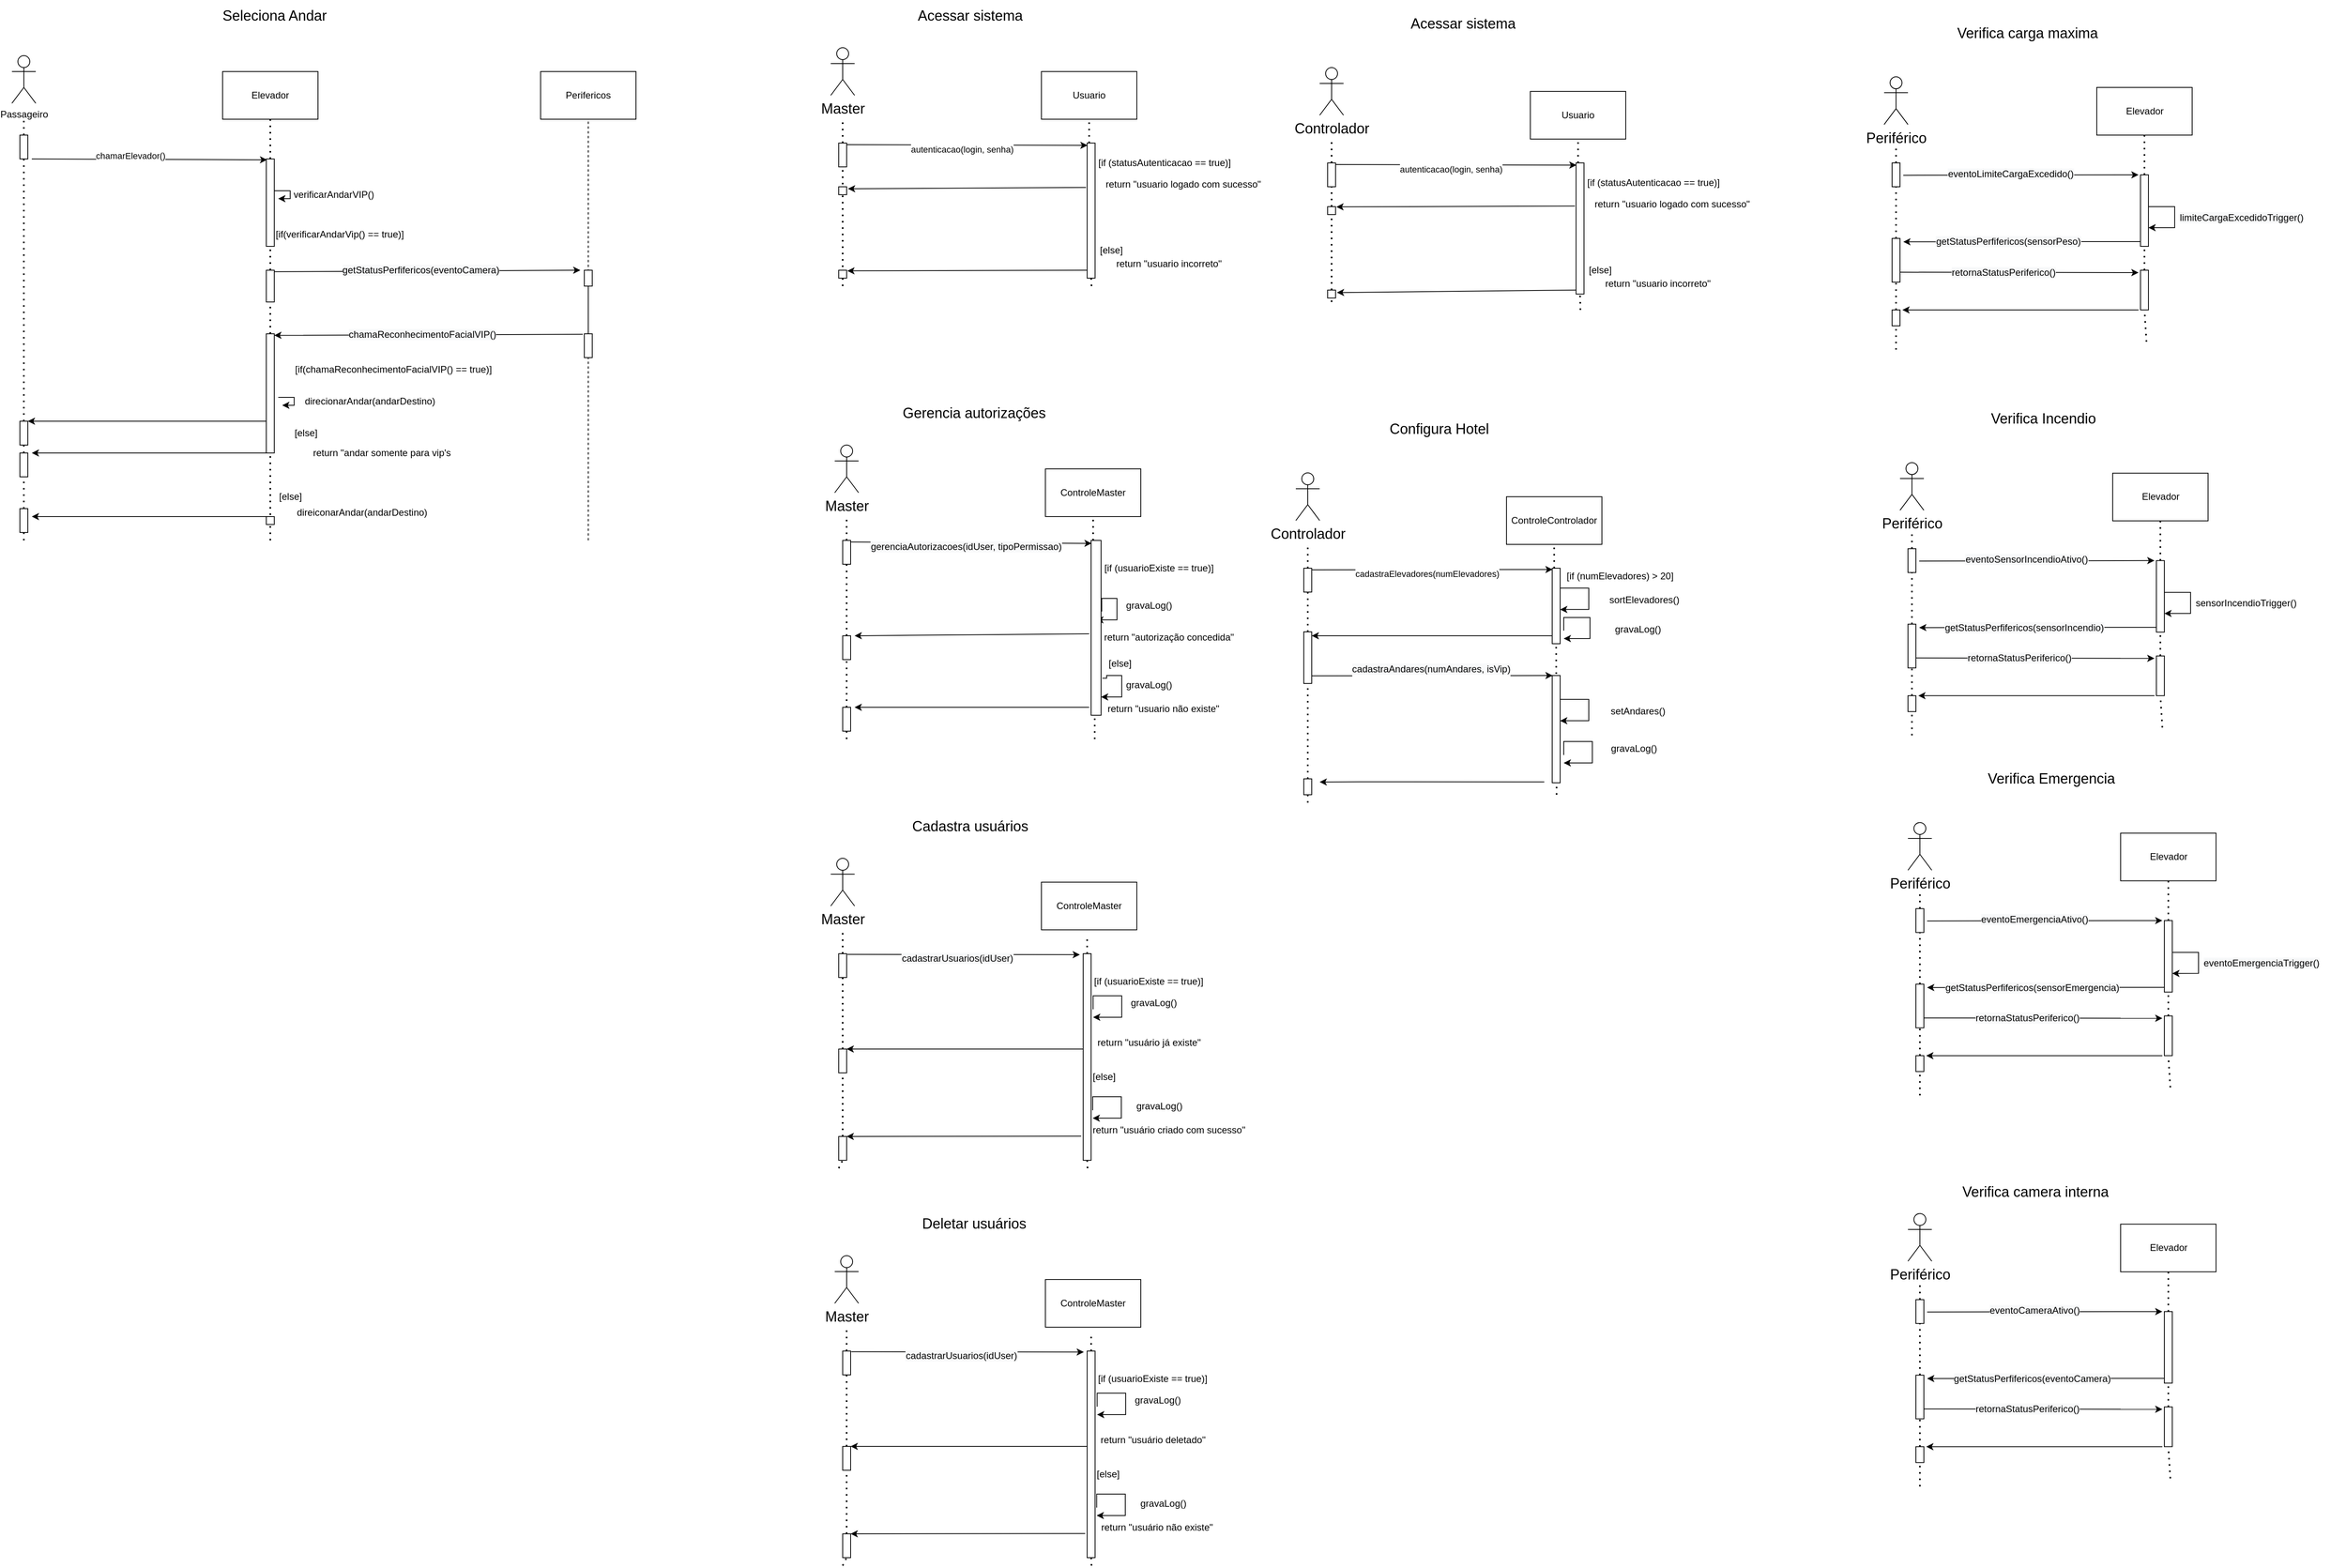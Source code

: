 <mxfile version="20.5.3" type="github">
  <diagram id="kgpKYQtTHZ0yAKxKKP6v" name="Page-1">
    <mxGraphModel dx="1354" dy="1849" grid="1" gridSize="10" guides="1" tooltips="1" connect="1" arrows="1" fold="1" page="1" pageScale="1" pageWidth="850" pageHeight="1100" math="0" shadow="0">
      <root>
        <mxCell id="0" />
        <mxCell id="1" parent="0" />
        <mxCell id="5WnQGbEfDsJ_Zrcz6-hq-192" value="" style="endArrow=none;dashed=1;html=1;dashPattern=1 3;strokeWidth=2;rounded=0;entryX=0.5;entryY=1;entryDx=0;entryDy=0;startArrow=none;" edge="1" parent="1">
          <mxGeometry width="50" height="50" relative="1" as="geometry">
            <mxPoint x="1527" y="910" as="sourcePoint" />
            <mxPoint x="1527.08" y="840" as="targetPoint" />
          </mxGeometry>
        </mxCell>
        <mxCell id="5WnQGbEfDsJ_Zrcz6-hq-124" value="" style="endArrow=none;dashed=1;html=1;dashPattern=1 3;strokeWidth=2;rounded=0;entryX=0.5;entryY=1;entryDx=0;entryDy=0;startArrow=none;" edge="1" parent="1" target="5WnQGbEfDsJ_Zrcz6-hq-123">
          <mxGeometry width="50" height="50" relative="1" as="geometry">
            <mxPoint x="1523" y="340" as="sourcePoint" />
            <mxPoint x="1520" y="130" as="targetPoint" />
          </mxGeometry>
        </mxCell>
        <mxCell id="5WnQGbEfDsJ_Zrcz6-hq-38" value="" style="endArrow=none;dashed=1;html=1;rounded=0;entryX=0.5;entryY=1;entryDx=0;entryDy=0;" edge="1" parent="1" target="5WnQGbEfDsJ_Zrcz6-hq-37">
          <mxGeometry width="50" height="50" relative="1" as="geometry">
            <mxPoint x="890" y="660" as="sourcePoint" />
            <mxPoint x="890" y="130" as="targetPoint" />
            <Array as="points">
              <mxPoint x="890" y="330" />
            </Array>
          </mxGeometry>
        </mxCell>
        <mxCell id="5WnQGbEfDsJ_Zrcz6-hq-10" value="" style="endArrow=none;dashed=1;html=1;dashPattern=1 3;strokeWidth=2;rounded=0;entryX=0.5;entryY=1;entryDx=0;entryDy=0;startArrow=none;" edge="1" parent="1" target="5WnQGbEfDsJ_Zrcz6-hq-9" source="5WnQGbEfDsJ_Zrcz6-hq-8">
          <mxGeometry width="50" height="50" relative="1" as="geometry">
            <mxPoint x="490" y="360" as="sourcePoint" />
            <mxPoint x="500" y="240" as="targetPoint" />
          </mxGeometry>
        </mxCell>
        <mxCell id="5WnQGbEfDsJ_Zrcz6-hq-7" value="" style="endArrow=none;dashed=1;html=1;dashPattern=1 3;strokeWidth=2;rounded=0;entryX=0.5;entryY=1;entryDx=0;entryDy=0;startArrow=none;" edge="1" parent="1" source="3nuBFxr9cyL0pnOWT2aG-2">
          <mxGeometry width="50" height="50" relative="1" as="geometry">
            <mxPoint x="180" y="360" as="sourcePoint" />
            <mxPoint x="180" y="130" as="targetPoint" />
          </mxGeometry>
        </mxCell>
        <mxCell id="5WnQGbEfDsJ_Zrcz6-hq-9" value="Elevador" style="rounded=0;whiteSpace=wrap;html=1;" vertex="1" parent="1">
          <mxGeometry x="430" y="70" width="120" height="60" as="geometry" />
        </mxCell>
        <mxCell id="3nuBFxr9cyL0pnOWT2aG-2" value="" style="points=[];perimeter=orthogonalPerimeter;rounded=0;shadow=0;strokeWidth=1;" parent="1" vertex="1">
          <mxGeometry x="175" y="150" width="10" height="30" as="geometry" />
        </mxCell>
        <mxCell id="5WnQGbEfDsJ_Zrcz6-hq-11" value="" style="endArrow=none;dashed=1;html=1;dashPattern=1 3;strokeWidth=2;rounded=0;entryX=0.5;entryY=1;entryDx=0;entryDy=0;startArrow=none;" edge="1" parent="1" source="5WnQGbEfDsJ_Zrcz6-hq-131" target="3nuBFxr9cyL0pnOWT2aG-2">
          <mxGeometry width="50" height="50" relative="1" as="geometry">
            <mxPoint x="180" y="660" as="sourcePoint" />
            <mxPoint x="180" y="130" as="targetPoint" />
          </mxGeometry>
        </mxCell>
        <mxCell id="5WnQGbEfDsJ_Zrcz6-hq-12" value="" style="endArrow=classic;html=1;rounded=0;exitX=1.5;exitY=1;exitDx=0;exitDy=0;exitPerimeter=0;entryX=0.1;entryY=0.01;entryDx=0;entryDy=0;entryPerimeter=0;" edge="1" parent="1" source="3nuBFxr9cyL0pnOWT2aG-2" target="5WnQGbEfDsJ_Zrcz6-hq-8">
          <mxGeometry width="50" height="50" relative="1" as="geometry">
            <mxPoint x="200" y="200" as="sourcePoint" />
            <mxPoint x="480" y="180" as="targetPoint" />
          </mxGeometry>
        </mxCell>
        <mxCell id="5WnQGbEfDsJ_Zrcz6-hq-13" value="chamarElevador()" style="edgeLabel;html=1;align=center;verticalAlign=middle;resizable=0;points=[];" vertex="1" connectable="0" parent="5WnQGbEfDsJ_Zrcz6-hq-12">
          <mxGeometry x="-0.7" y="4" relative="1" as="geometry">
            <mxPoint x="79" as="offset" />
          </mxGeometry>
        </mxCell>
        <mxCell id="5WnQGbEfDsJ_Zrcz6-hq-15" style="edgeStyle=orthogonalEdgeStyle;rounded=0;orthogonalLoop=1;jettySize=auto;html=1;" edge="1" parent="1" source="5WnQGbEfDsJ_Zrcz6-hq-8">
          <mxGeometry relative="1" as="geometry">
            <mxPoint x="500" y="230" as="targetPoint" />
            <Array as="points">
              <mxPoint x="515" y="220" />
              <mxPoint x="515" y="230" />
            </Array>
          </mxGeometry>
        </mxCell>
        <mxCell id="5WnQGbEfDsJ_Zrcz6-hq-8" value="" style="points=[];perimeter=orthogonalPerimeter;rounded=0;shadow=0;strokeWidth=1;" vertex="1" parent="1">
          <mxGeometry x="485" y="180" width="10" height="110" as="geometry" />
        </mxCell>
        <mxCell id="5WnQGbEfDsJ_Zrcz6-hq-14" value="" style="endArrow=none;dashed=1;html=1;dashPattern=1 3;strokeWidth=2;rounded=0;entryX=0.5;entryY=1;entryDx=0;entryDy=0;startArrow=none;" edge="1" parent="1" source="5WnQGbEfDsJ_Zrcz6-hq-24" target="5WnQGbEfDsJ_Zrcz6-hq-8">
          <mxGeometry width="50" height="50" relative="1" as="geometry">
            <mxPoint x="490" y="460" as="sourcePoint" />
            <mxPoint x="490" y="130" as="targetPoint" />
          </mxGeometry>
        </mxCell>
        <mxCell id="5WnQGbEfDsJ_Zrcz6-hq-16" value="verificarAndarVIP()" style="text;html=1;strokeColor=none;fillColor=none;align=center;verticalAlign=middle;whiteSpace=wrap;rounded=0;" vertex="1" parent="1">
          <mxGeometry x="540" y="210" width="60" height="30" as="geometry" />
        </mxCell>
        <mxCell id="5WnQGbEfDsJ_Zrcz6-hq-17" value="[if(verificarAndarVip() == true)]" style="text;html=1;strokeColor=none;fillColor=none;align=center;verticalAlign=middle;whiteSpace=wrap;rounded=0;" vertex="1" parent="1">
          <mxGeometry x="495" y="260" width="165" height="30" as="geometry" />
        </mxCell>
        <mxCell id="5WnQGbEfDsJ_Zrcz6-hq-19" value="Perifericos" style="rounded=0;whiteSpace=wrap;html=1;" vertex="1" parent="1">
          <mxGeometry x="830" y="70" width="120" height="60" as="geometry" />
        </mxCell>
        <mxCell id="5WnQGbEfDsJ_Zrcz6-hq-24" value="" style="points=[];perimeter=orthogonalPerimeter;rounded=0;shadow=0;strokeWidth=1;" vertex="1" parent="1">
          <mxGeometry x="485" y="320" width="10" height="40" as="geometry" />
        </mxCell>
        <mxCell id="5WnQGbEfDsJ_Zrcz6-hq-25" value="" style="endArrow=none;dashed=1;html=1;dashPattern=1 3;strokeWidth=2;rounded=0;entryX=0.5;entryY=1;entryDx=0;entryDy=0;startArrow=none;" edge="1" parent="1" source="5WnQGbEfDsJ_Zrcz6-hq-43" target="5WnQGbEfDsJ_Zrcz6-hq-24">
          <mxGeometry width="50" height="50" relative="1" as="geometry">
            <mxPoint x="490" y="520" as="sourcePoint" />
            <mxPoint x="490" y="240" as="targetPoint" />
          </mxGeometry>
        </mxCell>
        <mxCell id="5WnQGbEfDsJ_Zrcz6-hq-26" value="" style="endArrow=classic;html=1;rounded=0;exitX=1.2;exitY=0.168;exitDx=0;exitDy=0;exitPerimeter=0;" edge="1" parent="1">
          <mxGeometry width="50" height="50" relative="1" as="geometry">
            <mxPoint x="495" y="321.92" as="sourcePoint" />
            <mxPoint x="880" y="320" as="targetPoint" />
          </mxGeometry>
        </mxCell>
        <mxCell id="5WnQGbEfDsJ_Zrcz6-hq-27" value="&lt;span style=&quot;font-size: 12px; text-align: left; background-color: rgb(248, 249, 250);&quot;&gt;getStatusPerfifericos(eventoCamera)&lt;/span&gt;" style="edgeLabel;html=1;align=center;verticalAlign=middle;resizable=0;points=[];" vertex="1" connectable="0" parent="5WnQGbEfDsJ_Zrcz6-hq-26">
          <mxGeometry x="-0.7" y="4" relative="1" as="geometry">
            <mxPoint x="126" y="2" as="offset" />
          </mxGeometry>
        </mxCell>
        <mxCell id="5WnQGbEfDsJ_Zrcz6-hq-32" value="" style="endArrow=classic;html=1;rounded=0;exitX=-0.2;exitY=0.02;exitDx=0;exitDy=0;exitPerimeter=0;entryX=1;entryY=0.013;entryDx=0;entryDy=0;entryPerimeter=0;" edge="1" parent="1" source="5WnQGbEfDsJ_Zrcz6-hq-37" target="5WnQGbEfDsJ_Zrcz6-hq-43">
          <mxGeometry width="50" height="50" relative="1" as="geometry">
            <mxPoint x="700" y="410" as="sourcePoint" />
            <mxPoint x="490" y="401" as="targetPoint" />
          </mxGeometry>
        </mxCell>
        <mxCell id="5WnQGbEfDsJ_Zrcz6-hq-33" value="&lt;span style=&quot;font-size: 12px; text-align: left; background-color: rgb(248, 249, 250);&quot;&gt;chamaReconhecimentoFacialVIP()&lt;/span&gt;" style="edgeLabel;html=1;align=center;verticalAlign=middle;resizable=0;points=[];" vertex="1" connectable="0" parent="5WnQGbEfDsJ_Zrcz6-hq-32">
          <mxGeometry x="-0.7" y="4" relative="1" as="geometry">
            <mxPoint x="-144" y="-4" as="offset" />
          </mxGeometry>
        </mxCell>
        <mxCell id="5WnQGbEfDsJ_Zrcz6-hq-34" value="[if(&lt;span style=&quot;text-align: left;&quot;&gt;chamaReconhecimentoFacialVIP()&lt;/span&gt;&amp;nbsp;== true)]" style="text;html=1;strokeColor=none;fillColor=none;align=center;verticalAlign=middle;whiteSpace=wrap;rounded=0;" vertex="1" parent="1">
          <mxGeometry x="500" y="430" width="290" height="30" as="geometry" />
        </mxCell>
        <mxCell id="5WnQGbEfDsJ_Zrcz6-hq-36" value="" style="endArrow=none;dashed=1;html=1;rounded=0;entryX=0.5;entryY=1;entryDx=0;entryDy=0;startArrow=none;" edge="1" parent="1" source="5WnQGbEfDsJ_Zrcz6-hq-37" target="5WnQGbEfDsJ_Zrcz6-hq-19">
          <mxGeometry width="50" height="50" relative="1" as="geometry">
            <mxPoint x="890" y="520" as="sourcePoint" />
            <mxPoint x="920" y="230" as="targetPoint" />
            <Array as="points" />
          </mxGeometry>
        </mxCell>
        <mxCell id="5WnQGbEfDsJ_Zrcz6-hq-37" value="" style="points=[];perimeter=orthogonalPerimeter;rounded=0;shadow=0;strokeWidth=1;" vertex="1" parent="1">
          <mxGeometry x="885" y="400" width="10" height="30" as="geometry" />
        </mxCell>
        <mxCell id="5WnQGbEfDsJ_Zrcz6-hq-42" value="" style="points=[];perimeter=orthogonalPerimeter;rounded=0;shadow=0;strokeWidth=1;" vertex="1" parent="1">
          <mxGeometry x="885" y="320" width="10" height="20" as="geometry" />
        </mxCell>
        <mxCell id="5WnQGbEfDsJ_Zrcz6-hq-43" value="" style="points=[];perimeter=orthogonalPerimeter;rounded=0;shadow=0;strokeWidth=1;" vertex="1" parent="1">
          <mxGeometry x="485" y="400" width="10" height="150" as="geometry" />
        </mxCell>
        <mxCell id="5WnQGbEfDsJ_Zrcz6-hq-44" value="" style="endArrow=none;dashed=1;html=1;dashPattern=1 3;strokeWidth=2;rounded=0;entryX=0.5;entryY=1;entryDx=0;entryDy=0;" edge="1" parent="1" target="5WnQGbEfDsJ_Zrcz6-hq-43">
          <mxGeometry width="50" height="50" relative="1" as="geometry">
            <mxPoint x="490" y="660" as="sourcePoint" />
            <mxPoint x="490" y="360" as="targetPoint" />
          </mxGeometry>
        </mxCell>
        <mxCell id="5WnQGbEfDsJ_Zrcz6-hq-45" value="direcionarAndar(andarDestino)" style="text;html=1;align=center;verticalAlign=middle;resizable=0;points=[];autosize=1;strokeColor=none;fillColor=none;" vertex="1" parent="1">
          <mxGeometry x="520" y="470" width="190" height="30" as="geometry" />
        </mxCell>
        <mxCell id="5WnQGbEfDsJ_Zrcz6-hq-47" value="[else]" style="text;html=1;strokeColor=none;fillColor=none;align=center;verticalAlign=middle;whiteSpace=wrap;rounded=0;" vertex="1" parent="1">
          <mxGeometry x="500" y="510" width="70" height="30" as="geometry" />
        </mxCell>
        <mxCell id="5WnQGbEfDsJ_Zrcz6-hq-48" value="return &quot;andar somente para vip&#39;s" style="text;html=1;align=center;verticalAlign=middle;resizable=0;points=[];autosize=1;strokeColor=none;fillColor=none;" vertex="1" parent="1">
          <mxGeometry x="530" y="535" width="200" height="30" as="geometry" />
        </mxCell>
        <mxCell id="5WnQGbEfDsJ_Zrcz6-hq-49" value="" style="endArrow=classic;html=1;rounded=0;" edge="1" parent="1">
          <mxGeometry width="50" height="50" relative="1" as="geometry">
            <mxPoint x="490" y="550" as="sourcePoint" />
            <mxPoint x="190" y="550" as="targetPoint" />
          </mxGeometry>
        </mxCell>
        <mxCell id="5WnQGbEfDsJ_Zrcz6-hq-50" value="[else]" style="text;html=1;strokeColor=none;fillColor=none;align=center;verticalAlign=middle;whiteSpace=wrap;rounded=0;" vertex="1" parent="1">
          <mxGeometry x="492.5" y="590" width="45" height="30" as="geometry" />
        </mxCell>
        <mxCell id="5WnQGbEfDsJ_Zrcz6-hq-51" value="direiconarAndar(andarDestino)" style="text;html=1;align=center;verticalAlign=middle;resizable=0;points=[];autosize=1;strokeColor=none;fillColor=none;" vertex="1" parent="1">
          <mxGeometry x="510" y="610" width="190" height="30" as="geometry" />
        </mxCell>
        <mxCell id="5WnQGbEfDsJ_Zrcz6-hq-58" style="edgeStyle=orthogonalEdgeStyle;rounded=0;orthogonalLoop=1;jettySize=auto;html=1;" edge="1" parent="1">
          <mxGeometry relative="1" as="geometry">
            <mxPoint x="505" y="490" as="targetPoint" />
            <mxPoint x="500" y="480" as="sourcePoint" />
            <Array as="points">
              <mxPoint x="520" y="480" />
              <mxPoint x="520" y="490" />
            </Array>
          </mxGeometry>
        </mxCell>
        <mxCell id="5WnQGbEfDsJ_Zrcz6-hq-59" value="" style="endArrow=classic;html=1;rounded=0;" edge="1" parent="1">
          <mxGeometry width="50" height="50" relative="1" as="geometry">
            <mxPoint x="485" y="630" as="sourcePoint" />
            <mxPoint x="190" y="630" as="targetPoint" />
          </mxGeometry>
        </mxCell>
        <mxCell id="5WnQGbEfDsJ_Zrcz6-hq-61" value="" style="points=[];perimeter=orthogonalPerimeter;rounded=0;shadow=0;strokeWidth=1;" vertex="1" parent="1">
          <mxGeometry x="485" y="630" width="10" height="10" as="geometry" />
        </mxCell>
        <mxCell id="5WnQGbEfDsJ_Zrcz6-hq-62" value="" style="points=[];perimeter=orthogonalPerimeter;rounded=0;shadow=0;strokeWidth=1;" vertex="1" parent="1">
          <mxGeometry x="175" y="550" width="10" height="30" as="geometry" />
        </mxCell>
        <mxCell id="5WnQGbEfDsJ_Zrcz6-hq-63" value="" style="endArrow=none;dashed=1;html=1;dashPattern=1 3;strokeWidth=2;rounded=0;entryX=0.5;entryY=1;entryDx=0;entryDy=0;startArrow=none;" edge="1" parent="1" source="5WnQGbEfDsJ_Zrcz6-hq-64" target="5WnQGbEfDsJ_Zrcz6-hq-62">
          <mxGeometry width="50" height="50" relative="1" as="geometry">
            <mxPoint x="180" y="660" as="sourcePoint" />
            <mxPoint x="180" y="180" as="targetPoint" />
          </mxGeometry>
        </mxCell>
        <mxCell id="5WnQGbEfDsJ_Zrcz6-hq-64" value="" style="points=[];perimeter=orthogonalPerimeter;rounded=0;shadow=0;strokeWidth=1;" vertex="1" parent="1">
          <mxGeometry x="175" y="620" width="10" height="30" as="geometry" />
        </mxCell>
        <mxCell id="5WnQGbEfDsJ_Zrcz6-hq-65" value="" style="endArrow=none;dashed=1;html=1;dashPattern=1 3;strokeWidth=2;rounded=0;entryX=0.5;entryY=1;entryDx=0;entryDy=0;" edge="1" parent="1" target="5WnQGbEfDsJ_Zrcz6-hq-64">
          <mxGeometry width="50" height="50" relative="1" as="geometry">
            <mxPoint x="180" y="660" as="sourcePoint" />
            <mxPoint x="180" y="580" as="targetPoint" />
          </mxGeometry>
        </mxCell>
        <mxCell id="5WnQGbEfDsJ_Zrcz6-hq-67" value="" style="endArrow=none;dashed=1;html=1;dashPattern=1 3;strokeWidth=2;rounded=0;entryX=0.5;entryY=1;entryDx=0;entryDy=0;startArrow=none;" edge="1" parent="1" source="5WnQGbEfDsJ_Zrcz6-hq-123" target="5WnQGbEfDsJ_Zrcz6-hq-70">
          <mxGeometry width="50" height="50" relative="1" as="geometry">
            <mxPoint x="1520.5" y="670" as="sourcePoint" />
            <mxPoint x="1530" y="240" as="targetPoint" />
          </mxGeometry>
        </mxCell>
        <mxCell id="5WnQGbEfDsJ_Zrcz6-hq-68" value="" style="endArrow=none;dashed=1;html=1;dashPattern=1 3;strokeWidth=2;rounded=0;entryX=0.5;entryY=1;entryDx=0;entryDy=0;startArrow=none;" edge="1" parent="1" source="5WnQGbEfDsJ_Zrcz6-hq-71">
          <mxGeometry width="50" height="50" relative="1" as="geometry">
            <mxPoint x="1210" y="360" as="sourcePoint" />
            <mxPoint x="1210" y="130" as="targetPoint" />
          </mxGeometry>
        </mxCell>
        <mxCell id="5WnQGbEfDsJ_Zrcz6-hq-70" value="Usuario" style="rounded=0;whiteSpace=wrap;html=1;" vertex="1" parent="1">
          <mxGeometry x="1460" y="70" width="120" height="60" as="geometry" />
        </mxCell>
        <mxCell id="5WnQGbEfDsJ_Zrcz6-hq-71" value="" style="points=[];perimeter=orthogonalPerimeter;rounded=0;shadow=0;strokeWidth=1;" vertex="1" parent="1">
          <mxGeometry x="1205" y="160" width="10" height="30" as="geometry" />
        </mxCell>
        <mxCell id="5WnQGbEfDsJ_Zrcz6-hq-72" value="" style="endArrow=none;dashed=1;html=1;dashPattern=1 3;strokeWidth=2;rounded=0;entryX=0.5;entryY=1;entryDx=0;entryDy=0;startArrow=none;" edge="1" parent="1" target="5WnQGbEfDsJ_Zrcz6-hq-71">
          <mxGeometry width="50" height="50" relative="1" as="geometry">
            <mxPoint x="1210" y="340" as="sourcePoint" />
            <mxPoint x="1210" y="130" as="targetPoint" />
          </mxGeometry>
        </mxCell>
        <mxCell id="5WnQGbEfDsJ_Zrcz6-hq-77" value="" style="endArrow=none;dashed=1;html=1;dashPattern=1 3;strokeWidth=2;rounded=0;entryX=0.5;entryY=1;entryDx=0;entryDy=0;startArrow=none;" edge="1" parent="1">
          <mxGeometry width="50" height="50" relative="1" as="geometry">
            <mxPoint x="1520.5" y="400" as="sourcePoint" />
            <mxPoint x="1520" y="400" as="targetPoint" />
          </mxGeometry>
        </mxCell>
        <mxCell id="5WnQGbEfDsJ_Zrcz6-hq-123" value="" style="points=[];perimeter=orthogonalPerimeter;rounded=0;shadow=0;strokeWidth=1;" vertex="1" parent="1">
          <mxGeometry x="1517.5" y="160" width="10" height="170" as="geometry" />
        </mxCell>
        <mxCell id="5WnQGbEfDsJ_Zrcz6-hq-125" value="[if (statusAutenticacao == true)]" style="text;html=1;strokeColor=none;fillColor=none;align=center;verticalAlign=middle;whiteSpace=wrap;rounded=0;" vertex="1" parent="1">
          <mxGeometry x="1530" y="170" width="170" height="30" as="geometry" />
        </mxCell>
        <mxCell id="5WnQGbEfDsJ_Zrcz6-hq-129" value="Passageiro" style="shape=umlActor;verticalLabelPosition=bottom;verticalAlign=top;html=1;outlineConnect=0;" vertex="1" parent="1">
          <mxGeometry x="165" y="50" width="30" height="60" as="geometry" />
        </mxCell>
        <mxCell id="5WnQGbEfDsJ_Zrcz6-hq-130" value="" style="endArrow=classic;html=1;rounded=0;" edge="1" parent="1">
          <mxGeometry width="50" height="50" relative="1" as="geometry">
            <mxPoint x="485" y="510" as="sourcePoint" />
            <mxPoint x="185" y="510" as="targetPoint" />
          </mxGeometry>
        </mxCell>
        <mxCell id="5WnQGbEfDsJ_Zrcz6-hq-131" value="" style="points=[];perimeter=orthogonalPerimeter;rounded=0;shadow=0;strokeWidth=1;" vertex="1" parent="1">
          <mxGeometry x="175" y="510" width="10" height="30" as="geometry" />
        </mxCell>
        <mxCell id="5WnQGbEfDsJ_Zrcz6-hq-132" value="" style="endArrow=none;dashed=1;html=1;dashPattern=1 3;strokeWidth=2;rounded=0;entryX=0.5;entryY=1;entryDx=0;entryDy=0;startArrow=none;" edge="1" parent="1" source="5WnQGbEfDsJ_Zrcz6-hq-62" target="5WnQGbEfDsJ_Zrcz6-hq-131">
          <mxGeometry width="50" height="50" relative="1" as="geometry">
            <mxPoint x="180" y="550" as="sourcePoint" />
            <mxPoint x="180" y="180" as="targetPoint" />
          </mxGeometry>
        </mxCell>
        <mxCell id="5WnQGbEfDsJ_Zrcz6-hq-133" value="&lt;font style=&quot;font-size: 18px;&quot;&gt;Seleciona Andar&lt;/font&gt;" style="text;html=1;align=center;verticalAlign=middle;resizable=0;points=[];autosize=1;strokeColor=none;fillColor=none;" vertex="1" parent="1">
          <mxGeometry x="420" y="-20" width="150" height="40" as="geometry" />
        </mxCell>
        <mxCell id="5WnQGbEfDsJ_Zrcz6-hq-134" value="Acessar sistema" style="text;html=1;resizable=0;autosize=1;align=center;verticalAlign=middle;points=[];fillColor=none;strokeColor=none;rounded=0;fontSize=18;" vertex="1" parent="1">
          <mxGeometry x="1290" y="-20" width="160" height="40" as="geometry" />
        </mxCell>
        <mxCell id="5WnQGbEfDsJ_Zrcz6-hq-135" value="Master" style="shape=umlActor;verticalLabelPosition=bottom;verticalAlign=top;html=1;outlineConnect=0;fontSize=18;" vertex="1" parent="1">
          <mxGeometry x="1195" y="40" width="30" height="60" as="geometry" />
        </mxCell>
        <mxCell id="5WnQGbEfDsJ_Zrcz6-hq-136" value="" style="endArrow=classic;html=1;rounded=0;fontSize=18;exitX=1;exitY=0.067;exitDx=0;exitDy=0;exitPerimeter=0;entryX=0.05;entryY=0.017;entryDx=0;entryDy=0;entryPerimeter=0;" edge="1" parent="1" source="5WnQGbEfDsJ_Zrcz6-hq-71" target="5WnQGbEfDsJ_Zrcz6-hq-123">
          <mxGeometry width="50" height="50" relative="1" as="geometry">
            <mxPoint x="1250" y="230" as="sourcePoint" />
            <mxPoint x="1440" y="210" as="targetPoint" />
          </mxGeometry>
        </mxCell>
        <mxCell id="5WnQGbEfDsJ_Zrcz6-hq-137" value="&lt;span style=&quot;font-size: 11px;&quot;&gt;autenticacao(login, senha)&lt;/span&gt;" style="edgeLabel;html=1;align=center;verticalAlign=middle;resizable=0;points=[];fontSize=18;" vertex="1" connectable="0" parent="5WnQGbEfDsJ_Zrcz6-hq-136">
          <mxGeometry x="0.294" y="-1" relative="1" as="geometry">
            <mxPoint x="-51" y="2" as="offset" />
          </mxGeometry>
        </mxCell>
        <mxCell id="5WnQGbEfDsJ_Zrcz6-hq-138" value="&lt;font style=&quot;font-size: 12px;&quot;&gt;return &quot;usuario logado com sucesso&quot;&lt;/font&gt;" style="text;html=1;align=center;verticalAlign=middle;resizable=0;points=[];autosize=1;strokeColor=none;fillColor=none;fontSize=18;" vertex="1" parent="1">
          <mxGeometry x="1527.5" y="190" width="220" height="40" as="geometry" />
        </mxCell>
        <mxCell id="5WnQGbEfDsJ_Zrcz6-hq-139" value="" style="endArrow=classic;html=1;rounded=0;fontSize=12;exitX=-0.15;exitY=0.329;exitDx=0;exitDy=0;exitPerimeter=0;entryX=1.167;entryY=0.25;entryDx=0;entryDy=0;entryPerimeter=0;" edge="1" parent="1" source="5WnQGbEfDsJ_Zrcz6-hq-123" target="5WnQGbEfDsJ_Zrcz6-hq-167">
          <mxGeometry width="50" height="50" relative="1" as="geometry">
            <mxPoint x="1380" y="280" as="sourcePoint" />
            <mxPoint x="1210" y="216" as="targetPoint" />
          </mxGeometry>
        </mxCell>
        <mxCell id="5WnQGbEfDsJ_Zrcz6-hq-140" value="[else]" style="text;html=1;strokeColor=none;fillColor=none;align=center;verticalAlign=middle;whiteSpace=wrap;rounded=0;" vertex="1" parent="1">
          <mxGeometry x="1527.5" y="280" width="40" height="30" as="geometry" />
        </mxCell>
        <mxCell id="5WnQGbEfDsJ_Zrcz6-hq-141" value="&lt;font style=&quot;font-size: 12px;&quot;&gt;return &quot;usuario incorreto&quot;&lt;/font&gt;" style="text;html=1;align=center;verticalAlign=middle;resizable=0;points=[];autosize=1;strokeColor=none;fillColor=none;fontSize=18;" vertex="1" parent="1">
          <mxGeometry x="1540" y="290" width="160" height="40" as="geometry" />
        </mxCell>
        <mxCell id="5WnQGbEfDsJ_Zrcz6-hq-142" value="" style="endArrow=classic;html=1;rounded=0;fontSize=12;exitX=-0.15;exitY=0.329;exitDx=0;exitDy=0;exitPerimeter=0;entryX=1.083;entryY=0.083;entryDx=0;entryDy=0;entryPerimeter=0;" edge="1" parent="1" target="5WnQGbEfDsJ_Zrcz6-hq-168">
          <mxGeometry width="50" height="50" relative="1" as="geometry">
            <mxPoint x="1517.5" y="320.0" as="sourcePoint" />
            <mxPoint x="1211.5" y="321.04" as="targetPoint" />
          </mxGeometry>
        </mxCell>
        <mxCell id="5WnQGbEfDsJ_Zrcz6-hq-144" value="" style="endArrow=none;dashed=1;html=1;dashPattern=1 3;strokeWidth=2;rounded=0;entryX=0.5;entryY=1;entryDx=0;entryDy=0;startArrow=none;" edge="1" parent="1" target="5WnQGbEfDsJ_Zrcz6-hq-151">
          <mxGeometry width="50" height="50" relative="1" as="geometry">
            <mxPoint x="2138" y="370" as="sourcePoint" />
            <mxPoint x="2135" y="155" as="targetPoint" />
          </mxGeometry>
        </mxCell>
        <mxCell id="5WnQGbEfDsJ_Zrcz6-hq-145" value="" style="endArrow=none;dashed=1;html=1;dashPattern=1 3;strokeWidth=2;rounded=0;entryX=0.5;entryY=1;entryDx=0;entryDy=0;startArrow=none;" edge="1" parent="1" source="5WnQGbEfDsJ_Zrcz6-hq-151" target="5WnQGbEfDsJ_Zrcz6-hq-147">
          <mxGeometry width="50" height="50" relative="1" as="geometry">
            <mxPoint x="2135.5" y="695" as="sourcePoint" />
            <mxPoint x="2145" y="265" as="targetPoint" />
          </mxGeometry>
        </mxCell>
        <mxCell id="5WnQGbEfDsJ_Zrcz6-hq-146" value="" style="endArrow=none;dashed=1;html=1;dashPattern=1 3;strokeWidth=2;rounded=0;entryX=0.5;entryY=1;entryDx=0;entryDy=0;startArrow=none;" edge="1" parent="1" source="5WnQGbEfDsJ_Zrcz6-hq-148">
          <mxGeometry width="50" height="50" relative="1" as="geometry">
            <mxPoint x="1825" y="385" as="sourcePoint" />
            <mxPoint x="1825" y="155" as="targetPoint" />
          </mxGeometry>
        </mxCell>
        <mxCell id="5WnQGbEfDsJ_Zrcz6-hq-147" value="Usuario" style="rounded=0;whiteSpace=wrap;html=1;" vertex="1" parent="1">
          <mxGeometry x="2075" y="95" width="120" height="60" as="geometry" />
        </mxCell>
        <mxCell id="5WnQGbEfDsJ_Zrcz6-hq-148" value="" style="points=[];perimeter=orthogonalPerimeter;rounded=0;shadow=0;strokeWidth=1;" vertex="1" parent="1">
          <mxGeometry x="1820" y="185" width="10" height="30" as="geometry" />
        </mxCell>
        <mxCell id="5WnQGbEfDsJ_Zrcz6-hq-149" value="" style="endArrow=none;dashed=1;html=1;dashPattern=1 3;strokeWidth=2;rounded=0;entryX=0.5;entryY=1;entryDx=0;entryDy=0;startArrow=none;" edge="1" parent="1" target="5WnQGbEfDsJ_Zrcz6-hq-148" source="5WnQGbEfDsJ_Zrcz6-hq-162">
          <mxGeometry width="50" height="50" relative="1" as="geometry">
            <mxPoint x="1825" y="465" as="sourcePoint" />
            <mxPoint x="1825" y="155" as="targetPoint" />
          </mxGeometry>
        </mxCell>
        <mxCell id="5WnQGbEfDsJ_Zrcz6-hq-150" value="" style="endArrow=none;dashed=1;html=1;dashPattern=1 3;strokeWidth=2;rounded=0;entryX=0.5;entryY=1;entryDx=0;entryDy=0;startArrow=none;" edge="1" parent="1">
          <mxGeometry width="50" height="50" relative="1" as="geometry">
            <mxPoint x="2135.5" y="425" as="sourcePoint" />
            <mxPoint x="2135" y="425" as="targetPoint" />
          </mxGeometry>
        </mxCell>
        <mxCell id="5WnQGbEfDsJ_Zrcz6-hq-151" value="" style="points=[];perimeter=orthogonalPerimeter;rounded=0;shadow=0;strokeWidth=1;" vertex="1" parent="1">
          <mxGeometry x="2132.5" y="185" width="10" height="165" as="geometry" />
        </mxCell>
        <mxCell id="5WnQGbEfDsJ_Zrcz6-hq-152" value="[if (statusAutenticacao == true)]" style="text;html=1;strokeColor=none;fillColor=none;align=center;verticalAlign=middle;whiteSpace=wrap;rounded=0;" vertex="1" parent="1">
          <mxGeometry x="2145" y="195" width="170" height="30" as="geometry" />
        </mxCell>
        <mxCell id="5WnQGbEfDsJ_Zrcz6-hq-153" value="Acessar sistema" style="text;html=1;resizable=0;autosize=1;align=center;verticalAlign=middle;points=[];fillColor=none;strokeColor=none;rounded=0;fontSize=18;" vertex="1" parent="1">
          <mxGeometry x="1910" y="-10" width="160" height="40" as="geometry" />
        </mxCell>
        <mxCell id="5WnQGbEfDsJ_Zrcz6-hq-154" value="Controlador" style="shape=umlActor;verticalLabelPosition=bottom;verticalAlign=top;html=1;outlineConnect=0;fontSize=18;" vertex="1" parent="1">
          <mxGeometry x="1810" y="65" width="30" height="60" as="geometry" />
        </mxCell>
        <mxCell id="5WnQGbEfDsJ_Zrcz6-hq-155" value="" style="endArrow=classic;html=1;rounded=0;fontSize=18;exitX=1;exitY=0.067;exitDx=0;exitDy=0;exitPerimeter=0;entryX=0.05;entryY=0.017;entryDx=0;entryDy=0;entryPerimeter=0;" edge="1" parent="1" source="5WnQGbEfDsJ_Zrcz6-hq-148" target="5WnQGbEfDsJ_Zrcz6-hq-151">
          <mxGeometry width="50" height="50" relative="1" as="geometry">
            <mxPoint x="1865" y="255" as="sourcePoint" />
            <mxPoint x="2055" y="235" as="targetPoint" />
          </mxGeometry>
        </mxCell>
        <mxCell id="5WnQGbEfDsJ_Zrcz6-hq-156" value="&lt;span style=&quot;font-size: 11px;&quot;&gt;autenticacao(login, senha)&lt;/span&gt;" style="edgeLabel;html=1;align=center;verticalAlign=middle;resizable=0;points=[];fontSize=18;" vertex="1" connectable="0" parent="5WnQGbEfDsJ_Zrcz6-hq-155">
          <mxGeometry x="0.294" y="-1" relative="1" as="geometry">
            <mxPoint x="-51" y="2" as="offset" />
          </mxGeometry>
        </mxCell>
        <mxCell id="5WnQGbEfDsJ_Zrcz6-hq-157" value="&lt;font style=&quot;font-size: 12px;&quot;&gt;return &quot;usuario logado com sucesso&quot;&lt;/font&gt;" style="text;html=1;align=center;verticalAlign=middle;resizable=0;points=[];autosize=1;strokeColor=none;fillColor=none;fontSize=18;" vertex="1" parent="1">
          <mxGeometry x="2142.5" y="215" width="220" height="40" as="geometry" />
        </mxCell>
        <mxCell id="5WnQGbEfDsJ_Zrcz6-hq-158" value="" style="endArrow=classic;html=1;rounded=0;fontSize=12;exitX=-0.15;exitY=0.329;exitDx=0;exitDy=0;exitPerimeter=0;entryX=1.1;entryY=0.033;entryDx=0;entryDy=0;entryPerimeter=0;" edge="1" parent="1" source="5WnQGbEfDsJ_Zrcz6-hq-151" target="5WnQGbEfDsJ_Zrcz6-hq-162">
          <mxGeometry width="50" height="50" relative="1" as="geometry">
            <mxPoint x="1995" y="305" as="sourcePoint" />
            <mxPoint x="1825" y="241" as="targetPoint" />
          </mxGeometry>
        </mxCell>
        <mxCell id="5WnQGbEfDsJ_Zrcz6-hq-159" value="[else]" style="text;html=1;strokeColor=none;fillColor=none;align=center;verticalAlign=middle;whiteSpace=wrap;rounded=0;" vertex="1" parent="1">
          <mxGeometry x="2142.5" y="305" width="40" height="30" as="geometry" />
        </mxCell>
        <mxCell id="5WnQGbEfDsJ_Zrcz6-hq-160" value="&lt;font style=&quot;font-size: 12px;&quot;&gt;return &quot;usuario incorreto&quot;&lt;/font&gt;" style="text;html=1;align=center;verticalAlign=middle;resizable=0;points=[];autosize=1;strokeColor=none;fillColor=none;fontSize=18;" vertex="1" parent="1">
          <mxGeometry x="2155" y="315" width="160" height="40" as="geometry" />
        </mxCell>
        <mxCell id="5WnQGbEfDsJ_Zrcz6-hq-161" value="" style="endArrow=classic;html=1;rounded=0;fontSize=12;exitX=-0.15;exitY=0.329;exitDx=0;exitDy=0;exitPerimeter=0;entryX=1.171;entryY=0.314;entryDx=0;entryDy=0;entryPerimeter=0;" edge="1" parent="1" target="5WnQGbEfDsJ_Zrcz6-hq-165">
          <mxGeometry width="50" height="50" relative="1" as="geometry">
            <mxPoint x="2132.5" y="345" as="sourcePoint" />
            <mxPoint x="1826.5" y="346.04" as="targetPoint" />
          </mxGeometry>
        </mxCell>
        <mxCell id="5WnQGbEfDsJ_Zrcz6-hq-162" value="" style="points=[];perimeter=orthogonalPerimeter;rounded=0;shadow=0;strokeWidth=1;" vertex="1" parent="1">
          <mxGeometry x="1820" y="240" width="10" height="10" as="geometry" />
        </mxCell>
        <mxCell id="5WnQGbEfDsJ_Zrcz6-hq-164" value="" style="endArrow=none;dashed=1;html=1;dashPattern=1 3;strokeWidth=2;rounded=0;entryX=0.5;entryY=1;entryDx=0;entryDy=0;startArrow=none;" edge="1" parent="1" source="5WnQGbEfDsJ_Zrcz6-hq-165" target="5WnQGbEfDsJ_Zrcz6-hq-162">
          <mxGeometry width="50" height="50" relative="1" as="geometry">
            <mxPoint x="1825" y="360" as="sourcePoint" />
            <mxPoint x="1825" y="215" as="targetPoint" />
          </mxGeometry>
        </mxCell>
        <mxCell id="5WnQGbEfDsJ_Zrcz6-hq-167" value="" style="points=[];perimeter=orthogonalPerimeter;rounded=0;shadow=0;strokeWidth=1;" vertex="1" parent="1">
          <mxGeometry x="1205" y="215" width="10" height="10" as="geometry" />
        </mxCell>
        <mxCell id="5WnQGbEfDsJ_Zrcz6-hq-168" value="" style="points=[];perimeter=orthogonalPerimeter;rounded=0;shadow=0;strokeWidth=1;" vertex="1" parent="1">
          <mxGeometry x="1205" y="320" width="10" height="10" as="geometry" />
        </mxCell>
        <mxCell id="5WnQGbEfDsJ_Zrcz6-hq-169" value="" style="endArrow=none;dashed=1;html=1;dashPattern=1 3;strokeWidth=2;rounded=0;entryX=0.5;entryY=1;entryDx=0;entryDy=0;startArrow=none;" edge="1" parent="1" target="5WnQGbEfDsJ_Zrcz6-hq-176">
          <mxGeometry width="50" height="50" relative="1" as="geometry">
            <mxPoint x="1527.5" y="760" as="sourcePoint" />
            <mxPoint x="1525" y="630" as="targetPoint" />
          </mxGeometry>
        </mxCell>
        <mxCell id="5WnQGbEfDsJ_Zrcz6-hq-170" value="" style="endArrow=none;dashed=1;html=1;dashPattern=1 3;strokeWidth=2;rounded=0;entryX=0.5;entryY=1;entryDx=0;entryDy=0;startArrow=none;" edge="1" parent="1" source="5WnQGbEfDsJ_Zrcz6-hq-176" target="5WnQGbEfDsJ_Zrcz6-hq-172">
          <mxGeometry width="50" height="50" relative="1" as="geometry">
            <mxPoint x="1525.5" y="1170" as="sourcePoint" />
            <mxPoint x="1535" y="740" as="targetPoint" />
          </mxGeometry>
        </mxCell>
        <mxCell id="5WnQGbEfDsJ_Zrcz6-hq-171" value="" style="endArrow=none;dashed=1;html=1;dashPattern=1 3;strokeWidth=2;rounded=0;entryX=0.5;entryY=1;entryDx=0;entryDy=0;startArrow=none;" edge="1" parent="1" source="5WnQGbEfDsJ_Zrcz6-hq-173">
          <mxGeometry width="50" height="50" relative="1" as="geometry">
            <mxPoint x="1215" y="860" as="sourcePoint" />
            <mxPoint x="1215" y="630" as="targetPoint" />
          </mxGeometry>
        </mxCell>
        <mxCell id="5WnQGbEfDsJ_Zrcz6-hq-172" value="ControleMaster" style="rounded=0;whiteSpace=wrap;html=1;" vertex="1" parent="1">
          <mxGeometry x="1465" y="570" width="120" height="60" as="geometry" />
        </mxCell>
        <mxCell id="5WnQGbEfDsJ_Zrcz6-hq-173" value="" style="points=[];perimeter=orthogonalPerimeter;rounded=0;shadow=0;strokeWidth=1;" vertex="1" parent="1">
          <mxGeometry x="1210" y="660" width="10" height="30" as="geometry" />
        </mxCell>
        <mxCell id="5WnQGbEfDsJ_Zrcz6-hq-174" value="" style="endArrow=none;dashed=1;html=1;dashPattern=1 3;strokeWidth=2;rounded=0;entryX=0.5;entryY=1;entryDx=0;entryDy=0;startArrow=none;" edge="1" parent="1" target="5WnQGbEfDsJ_Zrcz6-hq-173" source="5WnQGbEfDsJ_Zrcz6-hq-197">
          <mxGeometry width="50" height="50" relative="1" as="geometry">
            <mxPoint x="1215" y="940" as="sourcePoint" />
            <mxPoint x="1215" y="630" as="targetPoint" />
          </mxGeometry>
        </mxCell>
        <mxCell id="5WnQGbEfDsJ_Zrcz6-hq-175" value="" style="endArrow=none;dashed=1;html=1;dashPattern=1 3;strokeWidth=2;rounded=0;entryX=0.5;entryY=1;entryDx=0;entryDy=0;startArrow=none;" edge="1" parent="1">
          <mxGeometry width="50" height="50" relative="1" as="geometry">
            <mxPoint x="1525.5" y="900" as="sourcePoint" />
            <mxPoint x="1525" y="900" as="targetPoint" />
          </mxGeometry>
        </mxCell>
        <mxCell id="5WnQGbEfDsJ_Zrcz6-hq-227" style="edgeStyle=orthogonalEdgeStyle;rounded=0;orthogonalLoop=1;jettySize=auto;html=1;fontSize=12;exitX=1.067;exitY=0.407;exitDx=0;exitDy=0;exitPerimeter=0;" edge="1" parent="1" source="5WnQGbEfDsJ_Zrcz6-hq-176">
          <mxGeometry relative="1" as="geometry">
            <mxPoint x="1529" y="760" as="targetPoint" />
            <Array as="points">
              <mxPoint x="1536" y="733" />
              <mxPoint x="1555" y="733" />
              <mxPoint x="1555" y="760" />
            </Array>
          </mxGeometry>
        </mxCell>
        <mxCell id="5WnQGbEfDsJ_Zrcz6-hq-176" value="" style="points=[];perimeter=orthogonalPerimeter;rounded=0;shadow=0;strokeWidth=1;" vertex="1" parent="1">
          <mxGeometry x="1522.5" y="660" width="12.5" height="220" as="geometry" />
        </mxCell>
        <mxCell id="5WnQGbEfDsJ_Zrcz6-hq-178" value="Gerencia autorizações" style="text;html=1;resizable=0;autosize=1;align=center;verticalAlign=middle;points=[];fillColor=none;strokeColor=none;rounded=0;fontSize=18;" vertex="1" parent="1">
          <mxGeometry x="1275" y="480" width="200" height="40" as="geometry" />
        </mxCell>
        <mxCell id="5WnQGbEfDsJ_Zrcz6-hq-179" value="Master" style="shape=umlActor;verticalLabelPosition=bottom;verticalAlign=top;html=1;outlineConnect=0;fontSize=18;" vertex="1" parent="1">
          <mxGeometry x="1200" y="540" width="30" height="60" as="geometry" />
        </mxCell>
        <mxCell id="5WnQGbEfDsJ_Zrcz6-hq-180" value="" style="endArrow=classic;html=1;rounded=0;fontSize=18;exitX=1;exitY=0.067;exitDx=0;exitDy=0;exitPerimeter=0;entryX=0.05;entryY=0.017;entryDx=0;entryDy=0;entryPerimeter=0;" edge="1" parent="1" source="5WnQGbEfDsJ_Zrcz6-hq-173" target="5WnQGbEfDsJ_Zrcz6-hq-176">
          <mxGeometry width="50" height="50" relative="1" as="geometry">
            <mxPoint x="1255" y="730" as="sourcePoint" />
            <mxPoint x="1445" y="710" as="targetPoint" />
          </mxGeometry>
        </mxCell>
        <mxCell id="5WnQGbEfDsJ_Zrcz6-hq-181" value="&lt;span style=&quot;font-size: 12px; text-align: left; background-color: rgb(248, 249, 250);&quot;&gt;gerenciaAutorizacoes(idUser, tipoPermissao)&lt;/span&gt;" style="edgeLabel;html=1;align=center;verticalAlign=middle;resizable=0;points=[];fontSize=18;" vertex="1" connectable="0" parent="5WnQGbEfDsJ_Zrcz6-hq-180">
          <mxGeometry x="0.294" y="-1" relative="1" as="geometry">
            <mxPoint x="-51" y="2" as="offset" />
          </mxGeometry>
        </mxCell>
        <mxCell id="5WnQGbEfDsJ_Zrcz6-hq-189" value="[if (usuarioExiste == true)]" style="text;html=1;strokeColor=none;fillColor=none;align=center;verticalAlign=middle;whiteSpace=wrap;rounded=0;" vertex="1" parent="1">
          <mxGeometry x="1522.5" y="680" width="170" height="30" as="geometry" />
        </mxCell>
        <mxCell id="5WnQGbEfDsJ_Zrcz6-hq-190" value="" style="endArrow=classic;html=1;rounded=0;fontSize=12;exitX=-0.2;exitY=0.534;exitDx=0;exitDy=0;exitPerimeter=0;" edge="1" parent="1" source="5WnQGbEfDsJ_Zrcz6-hq-176">
          <mxGeometry width="50" height="50" relative="1" as="geometry">
            <mxPoint x="1525" y="770" as="sourcePoint" />
            <mxPoint x="1225" y="780" as="targetPoint" />
          </mxGeometry>
        </mxCell>
        <mxCell id="5WnQGbEfDsJ_Zrcz6-hq-193" value="[else]" style="text;html=1;strokeColor=none;fillColor=none;align=center;verticalAlign=middle;whiteSpace=wrap;rounded=0;" vertex="1" parent="1">
          <mxGeometry x="1545" y="800" width="27.5" height="30" as="geometry" />
        </mxCell>
        <mxCell id="5WnQGbEfDsJ_Zrcz6-hq-194" value="" style="endArrow=classic;html=1;rounded=0;fontSize=12;" edge="1" parent="1">
          <mxGeometry width="50" height="50" relative="1" as="geometry">
            <mxPoint x="1520" y="870" as="sourcePoint" />
            <mxPoint x="1225" y="870" as="targetPoint" />
          </mxGeometry>
        </mxCell>
        <mxCell id="5WnQGbEfDsJ_Zrcz6-hq-195" value="&lt;font style=&quot;font-size: 12px;&quot;&gt;gravaLog()&lt;/font&gt;" style="text;html=1;align=center;verticalAlign=middle;resizable=0;points=[];autosize=1;strokeColor=none;fillColor=none;fontSize=18;" vertex="1" parent="1">
          <mxGeometry x="1555" y="720" width="80" height="40" as="geometry" />
        </mxCell>
        <mxCell id="5WnQGbEfDsJ_Zrcz6-hq-196" value="&lt;font style=&quot;font-size: 12px;&quot;&gt;return &quot;usuario não existe&quot;&lt;/font&gt;" style="text;html=1;align=center;verticalAlign=middle;resizable=0;points=[];autosize=1;strokeColor=none;fillColor=none;fontSize=18;" vertex="1" parent="1">
          <mxGeometry x="1532.5" y="850" width="160" height="40" as="geometry" />
        </mxCell>
        <mxCell id="5WnQGbEfDsJ_Zrcz6-hq-197" value="" style="points=[];perimeter=orthogonalPerimeter;rounded=0;shadow=0;strokeWidth=1;" vertex="1" parent="1">
          <mxGeometry x="1210" y="780" width="10" height="30" as="geometry" />
        </mxCell>
        <mxCell id="5WnQGbEfDsJ_Zrcz6-hq-198" value="" style="endArrow=none;dashed=1;html=1;dashPattern=1 3;strokeWidth=2;rounded=0;entryX=0.5;entryY=1;entryDx=0;entryDy=0;startArrow=none;" edge="1" parent="1" source="5WnQGbEfDsJ_Zrcz6-hq-199" target="5WnQGbEfDsJ_Zrcz6-hq-197">
          <mxGeometry width="50" height="50" relative="1" as="geometry">
            <mxPoint x="1215" y="940" as="sourcePoint" />
            <mxPoint x="1215" y="690" as="targetPoint" />
          </mxGeometry>
        </mxCell>
        <mxCell id="5WnQGbEfDsJ_Zrcz6-hq-199" value="" style="points=[];perimeter=orthogonalPerimeter;rounded=0;shadow=0;strokeWidth=1;" vertex="1" parent="1">
          <mxGeometry x="1210" y="870" width="10" height="30" as="geometry" />
        </mxCell>
        <mxCell id="5WnQGbEfDsJ_Zrcz6-hq-200" value="" style="endArrow=none;dashed=1;html=1;dashPattern=1 3;strokeWidth=2;rounded=0;entryX=0.5;entryY=1;entryDx=0;entryDy=0;startArrow=none;" edge="1" parent="1" target="5WnQGbEfDsJ_Zrcz6-hq-199">
          <mxGeometry width="50" height="50" relative="1" as="geometry">
            <mxPoint x="1215" y="910" as="sourcePoint" />
            <mxPoint x="1215" y="790" as="targetPoint" />
          </mxGeometry>
        </mxCell>
        <mxCell id="5WnQGbEfDsJ_Zrcz6-hq-203" value="" style="endArrow=none;dashed=1;html=1;dashPattern=1 3;strokeWidth=2;rounded=0;entryX=0.5;entryY=1;entryDx=0;entryDy=0;startArrow=none;" edge="1" parent="1" source="5WnQGbEfDsJ_Zrcz6-hq-205">
          <mxGeometry width="50" height="50" relative="1" as="geometry">
            <mxPoint x="1210" y="1380" as="sourcePoint" />
            <mxPoint x="1210" y="1150" as="targetPoint" />
          </mxGeometry>
        </mxCell>
        <mxCell id="5WnQGbEfDsJ_Zrcz6-hq-204" value="ControleMaster" style="rounded=0;whiteSpace=wrap;html=1;" vertex="1" parent="1">
          <mxGeometry x="1460" y="1090" width="120" height="60" as="geometry" />
        </mxCell>
        <mxCell id="5WnQGbEfDsJ_Zrcz6-hq-205" value="" style="points=[];perimeter=orthogonalPerimeter;rounded=0;shadow=0;strokeWidth=1;" vertex="1" parent="1">
          <mxGeometry x="1205" y="1180" width="10" height="30" as="geometry" />
        </mxCell>
        <mxCell id="5WnQGbEfDsJ_Zrcz6-hq-206" value="" style="endArrow=none;dashed=1;html=1;dashPattern=1 3;strokeWidth=2;rounded=0;entryX=0.5;entryY=1;entryDx=0;entryDy=0;startArrow=none;" edge="1" parent="1" source="5WnQGbEfDsJ_Zrcz6-hq-243" target="5WnQGbEfDsJ_Zrcz6-hq-205">
          <mxGeometry width="50" height="50" relative="1" as="geometry">
            <mxPoint x="1205" y="1590" as="sourcePoint" />
            <mxPoint x="1210" y="1150" as="targetPoint" />
          </mxGeometry>
        </mxCell>
        <mxCell id="5WnQGbEfDsJ_Zrcz6-hq-207" value="" style="endArrow=none;dashed=1;html=1;dashPattern=1 3;strokeWidth=2;rounded=0;entryX=0.5;entryY=1;entryDx=0;entryDy=0;startArrow=none;" edge="1" parent="1">
          <mxGeometry width="50" height="50" relative="1" as="geometry">
            <mxPoint x="1520.5" y="1420" as="sourcePoint" />
            <mxPoint x="1520" y="1420" as="targetPoint" />
          </mxGeometry>
        </mxCell>
        <mxCell id="5WnQGbEfDsJ_Zrcz6-hq-209" value="Cadastra usuários" style="text;html=1;resizable=0;autosize=1;align=center;verticalAlign=middle;points=[];fillColor=none;strokeColor=none;rounded=0;fontSize=18;" vertex="1" parent="1">
          <mxGeometry x="1285" y="1000" width="170" height="40" as="geometry" />
        </mxCell>
        <mxCell id="5WnQGbEfDsJ_Zrcz6-hq-210" value="Master" style="shape=umlActor;verticalLabelPosition=bottom;verticalAlign=top;html=1;outlineConnect=0;fontSize=18;" vertex="1" parent="1">
          <mxGeometry x="1195" y="1060" width="30" height="60" as="geometry" />
        </mxCell>
        <mxCell id="5WnQGbEfDsJ_Zrcz6-hq-211" value="" style="endArrow=classic;html=1;rounded=0;fontSize=18;exitX=1.083;exitY=0.028;exitDx=0;exitDy=0;exitPerimeter=0;entryX=-0.417;entryY=0.005;entryDx=0;entryDy=0;entryPerimeter=0;" edge="1" parent="1" source="5WnQGbEfDsJ_Zrcz6-hq-205" target="5WnQGbEfDsJ_Zrcz6-hq-235">
          <mxGeometry width="50" height="50" relative="1" as="geometry">
            <mxPoint x="1250" y="1250" as="sourcePoint" />
            <mxPoint x="1518" y="1183.06" as="targetPoint" />
          </mxGeometry>
        </mxCell>
        <mxCell id="5WnQGbEfDsJ_Zrcz6-hq-212" value="&lt;span style=&quot;font-size: 12px; text-align: left; background-color: rgb(248, 249, 250);&quot;&gt;cadastrarUsuarios(idUser)&lt;/span&gt;" style="edgeLabel;html=1;align=center;verticalAlign=middle;resizable=0;points=[];fontSize=18;" vertex="1" connectable="0" parent="5WnQGbEfDsJ_Zrcz6-hq-211">
          <mxGeometry x="0.294" y="-1" relative="1" as="geometry">
            <mxPoint x="-51" y="2" as="offset" />
          </mxGeometry>
        </mxCell>
        <mxCell id="5WnQGbEfDsJ_Zrcz6-hq-213" value="[if (usuarioExiste == true)]" style="text;html=1;strokeColor=none;fillColor=none;align=center;verticalAlign=middle;whiteSpace=wrap;rounded=0;" vertex="1" parent="1">
          <mxGeometry x="1510" y="1200" width="170" height="30" as="geometry" />
        </mxCell>
        <mxCell id="5WnQGbEfDsJ_Zrcz6-hq-217" value="" style="endArrow=classic;html=1;rounded=0;fontSize=12;" edge="1" parent="1">
          <mxGeometry width="50" height="50" relative="1" as="geometry">
            <mxPoint x="1515" y="1300" as="sourcePoint" />
            <mxPoint x="1215" y="1300" as="targetPoint" />
          </mxGeometry>
        </mxCell>
        <mxCell id="5WnQGbEfDsJ_Zrcz6-hq-224" value="" style="endArrow=none;dashed=1;html=1;dashPattern=1 3;strokeWidth=2;rounded=0;entryX=0.5;entryY=1;entryDx=0;entryDy=0;startArrow=none;" edge="1" parent="1" source="5WnQGbEfDsJ_Zrcz6-hq-235">
          <mxGeometry width="50" height="50" relative="1" as="geometry">
            <mxPoint x="1513" y="1590" as="sourcePoint" />
            <mxPoint x="1517.5" y="1160" as="targetPoint" />
          </mxGeometry>
        </mxCell>
        <mxCell id="5WnQGbEfDsJ_Zrcz6-hq-228" value="&lt;font style=&quot;font-size: 12px;&quot;&gt;return &quot;autorização concedida&quot;&lt;/font&gt;" style="text;html=1;align=center;verticalAlign=middle;resizable=0;points=[];autosize=1;strokeColor=none;fillColor=none;fontSize=18;" vertex="1" parent="1">
          <mxGeometry x="1525" y="760" width="190" height="40" as="geometry" />
        </mxCell>
        <mxCell id="5WnQGbEfDsJ_Zrcz6-hq-229" style="edgeStyle=orthogonalEdgeStyle;rounded=0;orthogonalLoop=1;jettySize=auto;html=1;fontSize=12;exitX=1.133;exitY=0.788;exitDx=0;exitDy=0;exitPerimeter=0;" edge="1" parent="1" source="5WnQGbEfDsJ_Zrcz6-hq-176">
          <mxGeometry relative="1" as="geometry">
            <mxPoint x="1535" y="857" as="targetPoint" />
            <mxPoint x="1541.838" y="846.54" as="sourcePoint" />
            <Array as="points">
              <mxPoint x="1542" y="833" />
              <mxPoint x="1542" y="830" />
              <mxPoint x="1561" y="830" />
              <mxPoint x="1561" y="857" />
            </Array>
          </mxGeometry>
        </mxCell>
        <mxCell id="5WnQGbEfDsJ_Zrcz6-hq-230" value="&lt;font style=&quot;font-size: 12px;&quot;&gt;gravaLog()&lt;/font&gt;" style="text;html=1;align=center;verticalAlign=middle;resizable=0;points=[];autosize=1;strokeColor=none;fillColor=none;fontSize=18;" vertex="1" parent="1">
          <mxGeometry x="1555" y="820" width="80" height="40" as="geometry" />
        </mxCell>
        <mxCell id="5WnQGbEfDsJ_Zrcz6-hq-233" style="edgeStyle=orthogonalEdgeStyle;rounded=0;orthogonalLoop=1;jettySize=auto;html=1;fontSize=12;" edge="1" parent="1">
          <mxGeometry relative="1" as="geometry">
            <mxPoint x="1525" y="1260" as="targetPoint" />
            <mxPoint x="1525" y="1250" as="sourcePoint" />
            <Array as="points">
              <mxPoint x="1525" y="1250" />
              <mxPoint x="1525" y="1233" />
              <mxPoint x="1561" y="1233" />
              <mxPoint x="1561" y="1260" />
            </Array>
          </mxGeometry>
        </mxCell>
        <mxCell id="5WnQGbEfDsJ_Zrcz6-hq-234" value="&lt;font style=&quot;font-size: 12px;&quot;&gt;gravaLog()&lt;/font&gt;" style="text;html=1;align=center;verticalAlign=middle;resizable=0;points=[];autosize=1;strokeColor=none;fillColor=none;fontSize=18;" vertex="1" parent="1">
          <mxGeometry x="1561" y="1220" width="80" height="40" as="geometry" />
        </mxCell>
        <mxCell id="5WnQGbEfDsJ_Zrcz6-hq-235" value="" style="points=[];perimeter=orthogonalPerimeter;rounded=0;shadow=0;strokeWidth=1;" vertex="1" parent="1">
          <mxGeometry x="1512.5" y="1180" width="10" height="260" as="geometry" />
        </mxCell>
        <mxCell id="5WnQGbEfDsJ_Zrcz6-hq-236" value="" style="endArrow=none;dashed=1;html=1;dashPattern=1 3;strokeWidth=2;rounded=0;entryX=0.5;entryY=1;entryDx=0;entryDy=0;startArrow=none;" edge="1" parent="1" target="5WnQGbEfDsJ_Zrcz6-hq-235">
          <mxGeometry width="50" height="50" relative="1" as="geometry">
            <mxPoint x="1518" y="1450" as="sourcePoint" />
            <mxPoint x="1517.5" y="1160" as="targetPoint" />
          </mxGeometry>
        </mxCell>
        <mxCell id="5WnQGbEfDsJ_Zrcz6-hq-237" value="&lt;font style=&quot;font-size: 12px;&quot;&gt;return &quot;usuário já existe&quot;&lt;/font&gt;" style="text;html=1;align=center;verticalAlign=middle;resizable=0;points=[];autosize=1;strokeColor=none;fillColor=none;fontSize=18;" vertex="1" parent="1">
          <mxGeometry x="1520" y="1270" width="150" height="40" as="geometry" />
        </mxCell>
        <mxCell id="5WnQGbEfDsJ_Zrcz6-hq-238" value="[else]" style="text;html=1;strokeColor=none;fillColor=none;align=center;verticalAlign=middle;whiteSpace=wrap;rounded=0;" vertex="1" parent="1">
          <mxGeometry x="1525" y="1320" width="27.5" height="30" as="geometry" />
        </mxCell>
        <mxCell id="5WnQGbEfDsJ_Zrcz6-hq-239" style="edgeStyle=orthogonalEdgeStyle;rounded=0;orthogonalLoop=1;jettySize=auto;html=1;fontSize=12;" edge="1" parent="1">
          <mxGeometry relative="1" as="geometry">
            <mxPoint x="1524.5" y="1387" as="targetPoint" />
            <mxPoint x="1524.5" y="1377" as="sourcePoint" />
            <Array as="points">
              <mxPoint x="1524.5" y="1377" />
              <mxPoint x="1524.5" y="1360" />
              <mxPoint x="1560.5" y="1360" />
              <mxPoint x="1560.5" y="1387" />
            </Array>
          </mxGeometry>
        </mxCell>
        <mxCell id="5WnQGbEfDsJ_Zrcz6-hq-240" value="&lt;font style=&quot;font-size: 12px;&quot;&gt;gravaLog()&lt;/font&gt;" style="text;html=1;align=center;verticalAlign=middle;resizable=0;points=[];autosize=1;strokeColor=none;fillColor=none;fontSize=18;" vertex="1" parent="1">
          <mxGeometry x="1567.5" y="1350" width="80" height="40" as="geometry" />
        </mxCell>
        <mxCell id="5WnQGbEfDsJ_Zrcz6-hq-241" value="&lt;font style=&quot;font-size: 12px;&quot;&gt;return &quot;usuário criado com sucesso&quot;&lt;/font&gt;" style="text;html=1;align=center;verticalAlign=middle;resizable=0;points=[];autosize=1;strokeColor=none;fillColor=none;fontSize=18;" vertex="1" parent="1">
          <mxGeometry x="1510" y="1380" width="220" height="40" as="geometry" />
        </mxCell>
        <mxCell id="5WnQGbEfDsJ_Zrcz6-hq-242" value="" style="endArrow=classic;html=1;rounded=0;fontSize=12;" edge="1" parent="1">
          <mxGeometry width="50" height="50" relative="1" as="geometry">
            <mxPoint x="1510" y="1409.58" as="sourcePoint" />
            <mxPoint x="1215" y="1410" as="targetPoint" />
          </mxGeometry>
        </mxCell>
        <mxCell id="5WnQGbEfDsJ_Zrcz6-hq-243" value="" style="points=[];perimeter=orthogonalPerimeter;rounded=0;shadow=0;strokeWidth=1;" vertex="1" parent="1">
          <mxGeometry x="1205" y="1300" width="10" height="30" as="geometry" />
        </mxCell>
        <mxCell id="5WnQGbEfDsJ_Zrcz6-hq-244" value="" style="endArrow=none;dashed=1;html=1;dashPattern=1 3;strokeWidth=2;rounded=0;entryX=0.5;entryY=1;entryDx=0;entryDy=0;startArrow=none;" edge="1" parent="1" source="5WnQGbEfDsJ_Zrcz6-hq-245" target="5WnQGbEfDsJ_Zrcz6-hq-243">
          <mxGeometry width="50" height="50" relative="1" as="geometry">
            <mxPoint x="1205" y="1590" as="sourcePoint" />
            <mxPoint x="1210" y="1210" as="targetPoint" />
          </mxGeometry>
        </mxCell>
        <mxCell id="5WnQGbEfDsJ_Zrcz6-hq-245" value="" style="points=[];perimeter=orthogonalPerimeter;rounded=0;shadow=0;strokeWidth=1;" vertex="1" parent="1">
          <mxGeometry x="1205" y="1410" width="10" height="30" as="geometry" />
        </mxCell>
        <mxCell id="5WnQGbEfDsJ_Zrcz6-hq-247" value="" style="endArrow=none;dashed=1;html=1;dashPattern=1 3;strokeWidth=2;rounded=0;entryX=0.5;entryY=1;entryDx=0;entryDy=0;startArrow=none;" edge="1" parent="1" target="5WnQGbEfDsJ_Zrcz6-hq-245">
          <mxGeometry width="50" height="50" relative="1" as="geometry">
            <mxPoint x="1205" y="1450" as="sourcePoint" />
            <mxPoint x="1205" y="1330" as="targetPoint" />
          </mxGeometry>
        </mxCell>
        <mxCell id="5WnQGbEfDsJ_Zrcz6-hq-248" value="" style="endArrow=none;dashed=1;html=1;dashPattern=1 3;strokeWidth=2;rounded=0;entryX=0.5;entryY=1;entryDx=0;entryDy=0;startArrow=none;" edge="1" parent="1" source="5WnQGbEfDsJ_Zrcz6-hq-250">
          <mxGeometry width="50" height="50" relative="1" as="geometry">
            <mxPoint x="1215" y="1880" as="sourcePoint" />
            <mxPoint x="1215" y="1650" as="targetPoint" />
          </mxGeometry>
        </mxCell>
        <mxCell id="5WnQGbEfDsJ_Zrcz6-hq-249" value="ControleMaster" style="rounded=0;whiteSpace=wrap;html=1;" vertex="1" parent="1">
          <mxGeometry x="1465" y="1590" width="120" height="60" as="geometry" />
        </mxCell>
        <mxCell id="5WnQGbEfDsJ_Zrcz6-hq-250" value="" style="points=[];perimeter=orthogonalPerimeter;rounded=0;shadow=0;strokeWidth=1;" vertex="1" parent="1">
          <mxGeometry x="1210" y="1680" width="10" height="30" as="geometry" />
        </mxCell>
        <mxCell id="5WnQGbEfDsJ_Zrcz6-hq-251" value="" style="endArrow=none;dashed=1;html=1;dashPattern=1 3;strokeWidth=2;rounded=0;entryX=0.5;entryY=1;entryDx=0;entryDy=0;startArrow=none;" edge="1" parent="1" source="5WnQGbEfDsJ_Zrcz6-hq-270" target="5WnQGbEfDsJ_Zrcz6-hq-250">
          <mxGeometry width="50" height="50" relative="1" as="geometry">
            <mxPoint x="1210" y="2090" as="sourcePoint" />
            <mxPoint x="1215" y="1650" as="targetPoint" />
          </mxGeometry>
        </mxCell>
        <mxCell id="5WnQGbEfDsJ_Zrcz6-hq-252" value="" style="endArrow=none;dashed=1;html=1;dashPattern=1 3;strokeWidth=2;rounded=0;entryX=0.5;entryY=1;entryDx=0;entryDy=0;startArrow=none;" edge="1" parent="1">
          <mxGeometry width="50" height="50" relative="1" as="geometry">
            <mxPoint x="1525.5" y="1920" as="sourcePoint" />
            <mxPoint x="1525" y="1920" as="targetPoint" />
          </mxGeometry>
        </mxCell>
        <mxCell id="5WnQGbEfDsJ_Zrcz6-hq-253" value="Deletar usuários" style="text;html=1;resizable=0;autosize=1;align=center;verticalAlign=middle;points=[];fillColor=none;strokeColor=none;rounded=0;fontSize=18;" vertex="1" parent="1">
          <mxGeometry x="1300" y="1500" width="150" height="40" as="geometry" />
        </mxCell>
        <mxCell id="5WnQGbEfDsJ_Zrcz6-hq-254" value="Master" style="shape=umlActor;verticalLabelPosition=bottom;verticalAlign=top;html=1;outlineConnect=0;fontSize=18;" vertex="1" parent="1">
          <mxGeometry x="1200" y="1560" width="30" height="60" as="geometry" />
        </mxCell>
        <mxCell id="5WnQGbEfDsJ_Zrcz6-hq-255" value="" style="endArrow=classic;html=1;rounded=0;fontSize=18;exitX=1.083;exitY=0.028;exitDx=0;exitDy=0;exitPerimeter=0;entryX=-0.417;entryY=0.005;entryDx=0;entryDy=0;entryPerimeter=0;" edge="1" parent="1" source="5WnQGbEfDsJ_Zrcz6-hq-250" target="5WnQGbEfDsJ_Zrcz6-hq-262">
          <mxGeometry width="50" height="50" relative="1" as="geometry">
            <mxPoint x="1255" y="1750" as="sourcePoint" />
            <mxPoint x="1523" y="1683.06" as="targetPoint" />
          </mxGeometry>
        </mxCell>
        <mxCell id="5WnQGbEfDsJ_Zrcz6-hq-256" value="&lt;span style=&quot;font-size: 12px; text-align: left; background-color: rgb(248, 249, 250);&quot;&gt;cadastrarUsuarios(idUser)&lt;/span&gt;" style="edgeLabel;html=1;align=center;verticalAlign=middle;resizable=0;points=[];fontSize=18;" vertex="1" connectable="0" parent="5WnQGbEfDsJ_Zrcz6-hq-255">
          <mxGeometry x="0.294" y="-1" relative="1" as="geometry">
            <mxPoint x="-51" y="2" as="offset" />
          </mxGeometry>
        </mxCell>
        <mxCell id="5WnQGbEfDsJ_Zrcz6-hq-257" value="[if (usuarioExiste == true)]" style="text;html=1;strokeColor=none;fillColor=none;align=center;verticalAlign=middle;whiteSpace=wrap;rounded=0;" vertex="1" parent="1">
          <mxGeometry x="1515" y="1700" width="170" height="30" as="geometry" />
        </mxCell>
        <mxCell id="5WnQGbEfDsJ_Zrcz6-hq-258" value="" style="endArrow=classic;html=1;rounded=0;fontSize=12;" edge="1" parent="1">
          <mxGeometry width="50" height="50" relative="1" as="geometry">
            <mxPoint x="1520" y="1800" as="sourcePoint" />
            <mxPoint x="1220" y="1800" as="targetPoint" />
          </mxGeometry>
        </mxCell>
        <mxCell id="5WnQGbEfDsJ_Zrcz6-hq-259" value="" style="endArrow=none;dashed=1;html=1;dashPattern=1 3;strokeWidth=2;rounded=0;entryX=0.5;entryY=1;entryDx=0;entryDy=0;startArrow=none;" edge="1" parent="1" source="5WnQGbEfDsJ_Zrcz6-hq-262">
          <mxGeometry width="50" height="50" relative="1" as="geometry">
            <mxPoint x="1518" y="2090" as="sourcePoint" />
            <mxPoint x="1522.5" y="1660" as="targetPoint" />
          </mxGeometry>
        </mxCell>
        <mxCell id="5WnQGbEfDsJ_Zrcz6-hq-260" style="edgeStyle=orthogonalEdgeStyle;rounded=0;orthogonalLoop=1;jettySize=auto;html=1;fontSize=12;" edge="1" parent="1">
          <mxGeometry relative="1" as="geometry">
            <mxPoint x="1530" y="1760" as="targetPoint" />
            <mxPoint x="1530" y="1750" as="sourcePoint" />
            <Array as="points">
              <mxPoint x="1530" y="1750" />
              <mxPoint x="1530" y="1733" />
              <mxPoint x="1566" y="1733" />
              <mxPoint x="1566" y="1760" />
            </Array>
          </mxGeometry>
        </mxCell>
        <mxCell id="5WnQGbEfDsJ_Zrcz6-hq-261" value="&lt;font style=&quot;font-size: 12px;&quot;&gt;gravaLog()&lt;/font&gt;" style="text;html=1;align=center;verticalAlign=middle;resizable=0;points=[];autosize=1;strokeColor=none;fillColor=none;fontSize=18;" vertex="1" parent="1">
          <mxGeometry x="1566" y="1720" width="80" height="40" as="geometry" />
        </mxCell>
        <mxCell id="5WnQGbEfDsJ_Zrcz6-hq-262" value="" style="points=[];perimeter=orthogonalPerimeter;rounded=0;shadow=0;strokeWidth=1;" vertex="1" parent="1">
          <mxGeometry x="1517.5" y="1680" width="10" height="260" as="geometry" />
        </mxCell>
        <mxCell id="5WnQGbEfDsJ_Zrcz6-hq-263" value="" style="endArrow=none;dashed=1;html=1;dashPattern=1 3;strokeWidth=2;rounded=0;entryX=0.5;entryY=1;entryDx=0;entryDy=0;startArrow=none;" edge="1" parent="1" target="5WnQGbEfDsJ_Zrcz6-hq-262">
          <mxGeometry width="50" height="50" relative="1" as="geometry">
            <mxPoint x="1523" y="1950" as="sourcePoint" />
            <mxPoint x="1522.5" y="1660" as="targetPoint" />
          </mxGeometry>
        </mxCell>
        <mxCell id="5WnQGbEfDsJ_Zrcz6-hq-264" value="&lt;font style=&quot;font-size: 12px;&quot;&gt;return &quot;usuário deletado&quot;&lt;/font&gt;" style="text;html=1;align=center;verticalAlign=middle;resizable=0;points=[];autosize=1;strokeColor=none;fillColor=none;fontSize=18;" vertex="1" parent="1">
          <mxGeometry x="1520" y="1770" width="160" height="40" as="geometry" />
        </mxCell>
        <mxCell id="5WnQGbEfDsJ_Zrcz6-hq-265" value="[else]" style="text;html=1;strokeColor=none;fillColor=none;align=center;verticalAlign=middle;whiteSpace=wrap;rounded=0;" vertex="1" parent="1">
          <mxGeometry x="1530" y="1820" width="27.5" height="30" as="geometry" />
        </mxCell>
        <mxCell id="5WnQGbEfDsJ_Zrcz6-hq-266" style="edgeStyle=orthogonalEdgeStyle;rounded=0;orthogonalLoop=1;jettySize=auto;html=1;fontSize=12;" edge="1" parent="1">
          <mxGeometry relative="1" as="geometry">
            <mxPoint x="1529.5" y="1887" as="targetPoint" />
            <mxPoint x="1529.5" y="1877" as="sourcePoint" />
            <Array as="points">
              <mxPoint x="1529.5" y="1877" />
              <mxPoint x="1529.5" y="1860" />
              <mxPoint x="1565.5" y="1860" />
              <mxPoint x="1565.5" y="1887" />
            </Array>
          </mxGeometry>
        </mxCell>
        <mxCell id="5WnQGbEfDsJ_Zrcz6-hq-267" value="&lt;font style=&quot;font-size: 12px;&quot;&gt;gravaLog()&lt;/font&gt;" style="text;html=1;align=center;verticalAlign=middle;resizable=0;points=[];autosize=1;strokeColor=none;fillColor=none;fontSize=18;" vertex="1" parent="1">
          <mxGeometry x="1572.5" y="1850" width="80" height="40" as="geometry" />
        </mxCell>
        <mxCell id="5WnQGbEfDsJ_Zrcz6-hq-268" value="&lt;font style=&quot;font-size: 12px;&quot;&gt;return &quot;usuário não existe&quot;&lt;/font&gt;" style="text;html=1;align=center;verticalAlign=middle;resizable=0;points=[];autosize=1;strokeColor=none;fillColor=none;fontSize=18;" vertex="1" parent="1">
          <mxGeometry x="1525" y="1880" width="160" height="40" as="geometry" />
        </mxCell>
        <mxCell id="5WnQGbEfDsJ_Zrcz6-hq-269" value="" style="endArrow=classic;html=1;rounded=0;fontSize=12;" edge="1" parent="1">
          <mxGeometry width="50" height="50" relative="1" as="geometry">
            <mxPoint x="1515" y="1909.58" as="sourcePoint" />
            <mxPoint x="1220" y="1910" as="targetPoint" />
          </mxGeometry>
        </mxCell>
        <mxCell id="5WnQGbEfDsJ_Zrcz6-hq-270" value="" style="points=[];perimeter=orthogonalPerimeter;rounded=0;shadow=0;strokeWidth=1;" vertex="1" parent="1">
          <mxGeometry x="1210" y="1800" width="10" height="30" as="geometry" />
        </mxCell>
        <mxCell id="5WnQGbEfDsJ_Zrcz6-hq-271" value="" style="endArrow=none;dashed=1;html=1;dashPattern=1 3;strokeWidth=2;rounded=0;entryX=0.5;entryY=1;entryDx=0;entryDy=0;startArrow=none;" edge="1" parent="1" source="5WnQGbEfDsJ_Zrcz6-hq-272" target="5WnQGbEfDsJ_Zrcz6-hq-270">
          <mxGeometry width="50" height="50" relative="1" as="geometry">
            <mxPoint x="1210" y="2090" as="sourcePoint" />
            <mxPoint x="1215" y="1710" as="targetPoint" />
          </mxGeometry>
        </mxCell>
        <mxCell id="5WnQGbEfDsJ_Zrcz6-hq-272" value="" style="points=[];perimeter=orthogonalPerimeter;rounded=0;shadow=0;strokeWidth=1;" vertex="1" parent="1">
          <mxGeometry x="1210" y="1910" width="10" height="30" as="geometry" />
        </mxCell>
        <mxCell id="5WnQGbEfDsJ_Zrcz6-hq-273" value="" style="endArrow=none;dashed=1;html=1;dashPattern=1 3;strokeWidth=2;rounded=0;entryX=0.5;entryY=1;entryDx=0;entryDy=0;startArrow=none;" edge="1" parent="1" target="5WnQGbEfDsJ_Zrcz6-hq-272">
          <mxGeometry width="50" height="50" relative="1" as="geometry">
            <mxPoint x="1210" y="1950" as="sourcePoint" />
            <mxPoint x="1210" y="1830" as="targetPoint" />
          </mxGeometry>
        </mxCell>
        <mxCell id="5WnQGbEfDsJ_Zrcz6-hq-274" value="" style="endArrow=none;dashed=1;html=1;dashPattern=1 3;strokeWidth=2;rounded=0;entryX=0.5;entryY=1;entryDx=0;entryDy=0;startArrow=none;" edge="1" parent="1" target="5WnQGbEfDsJ_Zrcz6-hq-281">
          <mxGeometry width="50" height="50" relative="1" as="geometry">
            <mxPoint x="2108" y="980" as="sourcePoint" />
            <mxPoint x="2105" y="665" as="targetPoint" />
          </mxGeometry>
        </mxCell>
        <mxCell id="5WnQGbEfDsJ_Zrcz6-hq-275" value="" style="endArrow=none;dashed=1;html=1;dashPattern=1 3;strokeWidth=2;rounded=0;entryX=0.5;entryY=1;entryDx=0;entryDy=0;startArrow=none;" edge="1" parent="1" source="5WnQGbEfDsJ_Zrcz6-hq-281" target="5WnQGbEfDsJ_Zrcz6-hq-277">
          <mxGeometry width="50" height="50" relative="1" as="geometry">
            <mxPoint x="2105.5" y="1205" as="sourcePoint" />
            <mxPoint x="2115" y="775" as="targetPoint" />
          </mxGeometry>
        </mxCell>
        <mxCell id="5WnQGbEfDsJ_Zrcz6-hq-276" value="" style="endArrow=none;dashed=1;html=1;dashPattern=1 3;strokeWidth=2;rounded=0;entryX=0.5;entryY=1;entryDx=0;entryDy=0;startArrow=none;" edge="1" parent="1" source="5WnQGbEfDsJ_Zrcz6-hq-278">
          <mxGeometry width="50" height="50" relative="1" as="geometry">
            <mxPoint x="1795" y="895" as="sourcePoint" />
            <mxPoint x="1795.0" y="665" as="targetPoint" />
          </mxGeometry>
        </mxCell>
        <mxCell id="5WnQGbEfDsJ_Zrcz6-hq-277" value="ControleControlador" style="rounded=0;whiteSpace=wrap;html=1;" vertex="1" parent="1">
          <mxGeometry x="2045" y="605" width="120" height="60" as="geometry" />
        </mxCell>
        <mxCell id="5WnQGbEfDsJ_Zrcz6-hq-278" value="" style="points=[];perimeter=orthogonalPerimeter;rounded=0;shadow=0;strokeWidth=1;" vertex="1" parent="1">
          <mxGeometry x="1790" y="695" width="10" height="30" as="geometry" />
        </mxCell>
        <mxCell id="5WnQGbEfDsJ_Zrcz6-hq-279" value="" style="endArrow=none;dashed=1;html=1;dashPattern=1 3;strokeWidth=2;rounded=0;entryX=0.5;entryY=1;entryDx=0;entryDy=0;startArrow=none;" edge="1" parent="1" source="5WnQGbEfDsJ_Zrcz6-hq-292" target="5WnQGbEfDsJ_Zrcz6-hq-278">
          <mxGeometry width="50" height="50" relative="1" as="geometry">
            <mxPoint x="1795" y="975" as="sourcePoint" />
            <mxPoint x="1795" y="665" as="targetPoint" />
          </mxGeometry>
        </mxCell>
        <mxCell id="5WnQGbEfDsJ_Zrcz6-hq-280" value="" style="endArrow=none;dashed=1;html=1;dashPattern=1 3;strokeWidth=2;rounded=0;entryX=0.5;entryY=1;entryDx=0;entryDy=0;startArrow=none;" edge="1" parent="1">
          <mxGeometry width="50" height="50" relative="1" as="geometry">
            <mxPoint x="2105.5" y="935" as="sourcePoint" />
            <mxPoint x="2105" y="935" as="targetPoint" />
          </mxGeometry>
        </mxCell>
        <mxCell id="5WnQGbEfDsJ_Zrcz6-hq-300" style="edgeStyle=orthogonalEdgeStyle;rounded=0;orthogonalLoop=1;jettySize=auto;html=1;fontSize=12;" edge="1" parent="1" source="5WnQGbEfDsJ_Zrcz6-hq-281" target="5WnQGbEfDsJ_Zrcz6-hq-292">
          <mxGeometry relative="1" as="geometry">
            <Array as="points">
              <mxPoint x="1870" y="780" />
              <mxPoint x="1870" y="780" />
            </Array>
          </mxGeometry>
        </mxCell>
        <mxCell id="5WnQGbEfDsJ_Zrcz6-hq-281" value="" style="points=[];perimeter=orthogonalPerimeter;rounded=0;shadow=0;strokeWidth=1;" vertex="1" parent="1">
          <mxGeometry x="2102.5" y="695" width="10" height="95" as="geometry" />
        </mxCell>
        <mxCell id="5WnQGbEfDsJ_Zrcz6-hq-283" value="Configura Hotel" style="text;html=1;resizable=0;autosize=1;align=center;verticalAlign=middle;points=[];fillColor=none;strokeColor=none;rounded=0;fontSize=18;" vertex="1" parent="1">
          <mxGeometry x="1885" y="500" width="150" height="40" as="geometry" />
        </mxCell>
        <mxCell id="5WnQGbEfDsJ_Zrcz6-hq-284" value="Controlador" style="shape=umlActor;verticalLabelPosition=bottom;verticalAlign=top;html=1;outlineConnect=0;fontSize=18;" vertex="1" parent="1">
          <mxGeometry x="1780" y="575" width="30" height="60" as="geometry" />
        </mxCell>
        <mxCell id="5WnQGbEfDsJ_Zrcz6-hq-285" value="" style="endArrow=classic;html=1;rounded=0;fontSize=18;exitX=1;exitY=0.067;exitDx=0;exitDy=0;exitPerimeter=0;entryX=0.05;entryY=0.017;entryDx=0;entryDy=0;entryPerimeter=0;" edge="1" parent="1" source="5WnQGbEfDsJ_Zrcz6-hq-278" target="5WnQGbEfDsJ_Zrcz6-hq-281">
          <mxGeometry width="50" height="50" relative="1" as="geometry">
            <mxPoint x="1835" y="765" as="sourcePoint" />
            <mxPoint x="2025" y="745" as="targetPoint" />
          </mxGeometry>
        </mxCell>
        <mxCell id="5WnQGbEfDsJ_Zrcz6-hq-286" value="&lt;span style=&quot;font-size: 11px;&quot;&gt;cadastraElevadores(numElevadores)&lt;/span&gt;" style="edgeLabel;html=1;align=center;verticalAlign=middle;resizable=0;points=[];fontSize=18;" vertex="1" connectable="0" parent="5WnQGbEfDsJ_Zrcz6-hq-285">
          <mxGeometry x="0.294" y="-1" relative="1" as="geometry">
            <mxPoint x="-51" y="2" as="offset" />
          </mxGeometry>
        </mxCell>
        <mxCell id="5WnQGbEfDsJ_Zrcz6-hq-292" value="" style="points=[];perimeter=orthogonalPerimeter;rounded=0;shadow=0;strokeWidth=1;" vertex="1" parent="1">
          <mxGeometry x="1790" y="775" width="10" height="65" as="geometry" />
        </mxCell>
        <mxCell id="5WnQGbEfDsJ_Zrcz6-hq-293" value="" style="endArrow=none;dashed=1;html=1;dashPattern=1 3;strokeWidth=2;rounded=0;entryX=0.5;entryY=1;entryDx=0;entryDy=0;startArrow=none;" edge="1" parent="1" target="5WnQGbEfDsJ_Zrcz6-hq-292" source="5WnQGbEfDsJ_Zrcz6-hq-312">
          <mxGeometry width="50" height="50" relative="1" as="geometry">
            <mxPoint x="1800" y="1240" as="sourcePoint" />
            <mxPoint x="1795" y="725" as="targetPoint" />
          </mxGeometry>
        </mxCell>
        <mxCell id="5WnQGbEfDsJ_Zrcz6-hq-295" value="[if (numElevadores) &amp;gt; 20]" style="text;html=1;strokeColor=none;fillColor=none;align=center;verticalAlign=middle;whiteSpace=wrap;rounded=0;" vertex="1" parent="1">
          <mxGeometry x="2102.5" y="690" width="170" height="30" as="geometry" />
        </mxCell>
        <mxCell id="5WnQGbEfDsJ_Zrcz6-hq-297" style="edgeStyle=orthogonalEdgeStyle;rounded=0;orthogonalLoop=1;jettySize=auto;html=1;fontSize=12;" edge="1" parent="1">
          <mxGeometry relative="1" as="geometry">
            <mxPoint x="2112.5" y="746.94" as="targetPoint" />
            <mxPoint x="2112.5" y="736.94" as="sourcePoint" />
            <Array as="points">
              <mxPoint x="2112.5" y="736.94" />
              <mxPoint x="2112.5" y="719.94" />
              <mxPoint x="2148.5" y="719.94" />
              <mxPoint x="2148.5" y="746.94" />
            </Array>
          </mxGeometry>
        </mxCell>
        <mxCell id="5WnQGbEfDsJ_Zrcz6-hq-298" value="sortElevadores()" style="text;html=1;align=center;verticalAlign=middle;resizable=0;points=[];autosize=1;strokeColor=none;fillColor=none;fontSize=12;" vertex="1" parent="1">
          <mxGeometry x="2162.5" y="720" width="110" height="30" as="geometry" />
        </mxCell>
        <mxCell id="5WnQGbEfDsJ_Zrcz6-hq-301" value="" style="points=[];perimeter=orthogonalPerimeter;rounded=0;shadow=0;strokeWidth=1;" vertex="1" parent="1">
          <mxGeometry x="2102.5" y="830" width="10" height="135" as="geometry" />
        </mxCell>
        <mxCell id="5WnQGbEfDsJ_Zrcz6-hq-303" value="" style="endArrow=classic;html=1;rounded=0;fontSize=18;exitX=1;exitY=0.067;exitDx=0;exitDy=0;exitPerimeter=0;entryX=0.05;entryY=0.017;entryDx=0;entryDy=0;entryPerimeter=0;" edge="1" parent="1">
          <mxGeometry width="50" height="50" relative="1" as="geometry">
            <mxPoint x="1800.0" y="830.4" as="sourcePoint" />
            <mxPoint x="2103" y="830.005" as="targetPoint" />
          </mxGeometry>
        </mxCell>
        <mxCell id="5WnQGbEfDsJ_Zrcz6-hq-304" value="&lt;span style=&quot;font-size: 12px; text-align: left; background-color: rgb(248, 249, 250);&quot;&gt;cadastraAndares(numAndares, isVip)&lt;/span&gt;" style="edgeLabel;html=1;align=center;verticalAlign=middle;resizable=0;points=[];fontSize=18;" vertex="1" connectable="0" parent="5WnQGbEfDsJ_Zrcz6-hq-303">
          <mxGeometry x="0.294" y="-1" relative="1" as="geometry">
            <mxPoint x="-46" y="-11" as="offset" />
          </mxGeometry>
        </mxCell>
        <mxCell id="5WnQGbEfDsJ_Zrcz6-hq-305" style="edgeStyle=orthogonalEdgeStyle;rounded=0;orthogonalLoop=1;jettySize=auto;html=1;fontSize=12;" edge="1" parent="1">
          <mxGeometry relative="1" as="geometry">
            <mxPoint x="2112.5" y="886.94" as="targetPoint" />
            <mxPoint x="2112.5" y="876.94" as="sourcePoint" />
            <Array as="points">
              <mxPoint x="2112.5" y="876.94" />
              <mxPoint x="2112.5" y="859.94" />
              <mxPoint x="2148.5" y="859.94" />
              <mxPoint x="2148.5" y="886.94" />
            </Array>
          </mxGeometry>
        </mxCell>
        <mxCell id="5WnQGbEfDsJ_Zrcz6-hq-306" value="setAndares()" style="text;html=1;align=center;verticalAlign=middle;resizable=0;points=[];autosize=1;strokeColor=none;fillColor=none;fontSize=12;" vertex="1" parent="1">
          <mxGeometry x="2165" y="860" width="90" height="30" as="geometry" />
        </mxCell>
        <mxCell id="5WnQGbEfDsJ_Zrcz6-hq-307" value="&lt;font style=&quot;font-size: 12px;&quot;&gt;gravaLog()&lt;/font&gt;" style="text;html=1;align=center;verticalAlign=middle;resizable=0;points=[];autosize=1;strokeColor=none;fillColor=none;fontSize=18;" vertex="1" parent="1">
          <mxGeometry x="2165" y="900" width="80" height="40" as="geometry" />
        </mxCell>
        <mxCell id="5WnQGbEfDsJ_Zrcz6-hq-308" style="edgeStyle=orthogonalEdgeStyle;rounded=0;orthogonalLoop=1;jettySize=auto;html=1;fontSize=12;" edge="1" parent="1">
          <mxGeometry relative="1" as="geometry">
            <mxPoint x="2116.99" y="940" as="targetPoint" />
            <mxPoint x="2116.99" y="930" as="sourcePoint" />
            <Array as="points">
              <mxPoint x="2116.99" y="930" />
              <mxPoint x="2116.99" y="913" />
              <mxPoint x="2152.99" y="913" />
              <mxPoint x="2152.99" y="940" />
            </Array>
          </mxGeometry>
        </mxCell>
        <mxCell id="5WnQGbEfDsJ_Zrcz6-hq-309" style="edgeStyle=orthogonalEdgeStyle;rounded=0;orthogonalLoop=1;jettySize=auto;html=1;fontSize=12;" edge="1" parent="1">
          <mxGeometry relative="1" as="geometry">
            <mxPoint x="2116.99" y="783.5" as="targetPoint" />
            <mxPoint x="2116.99" y="773.5" as="sourcePoint" />
            <Array as="points">
              <mxPoint x="2117" y="757" />
              <mxPoint x="2150" y="757" />
              <mxPoint x="2150" y="783" />
            </Array>
          </mxGeometry>
        </mxCell>
        <mxCell id="5WnQGbEfDsJ_Zrcz6-hq-310" value="&lt;font style=&quot;font-size: 12px;&quot;&gt;gravaLog()&lt;/font&gt;" style="text;html=1;align=center;verticalAlign=middle;resizable=0;points=[];autosize=1;strokeColor=none;fillColor=none;fontSize=18;" vertex="1" parent="1">
          <mxGeometry x="2170" y="750" width="80" height="40" as="geometry" />
        </mxCell>
        <mxCell id="5WnQGbEfDsJ_Zrcz6-hq-311" style="edgeStyle=orthogonalEdgeStyle;rounded=0;orthogonalLoop=1;jettySize=auto;html=1;fontSize=12;" edge="1" parent="1">
          <mxGeometry relative="1" as="geometry">
            <mxPoint x="2092.5" y="963.819" as="sourcePoint" />
            <mxPoint x="1810" y="964" as="targetPoint" />
            <Array as="points">
              <mxPoint x="1860" y="963.76" />
              <mxPoint x="1860" y="963.76" />
            </Array>
          </mxGeometry>
        </mxCell>
        <mxCell id="5WnQGbEfDsJ_Zrcz6-hq-312" value="" style="points=[];perimeter=orthogonalPerimeter;rounded=0;shadow=0;strokeWidth=1;" vertex="1" parent="1">
          <mxGeometry x="1790" y="960" width="10" height="20" as="geometry" />
        </mxCell>
        <mxCell id="5WnQGbEfDsJ_Zrcz6-hq-313" value="" style="endArrow=none;dashed=1;html=1;dashPattern=1 3;strokeWidth=2;rounded=0;entryX=0.5;entryY=1;entryDx=0;entryDy=0;startArrow=none;" edge="1" parent="1" target="5WnQGbEfDsJ_Zrcz6-hq-312">
          <mxGeometry width="50" height="50" relative="1" as="geometry">
            <mxPoint x="1795" y="990" as="sourcePoint" />
            <mxPoint x="1795.0" y="850" as="targetPoint" />
          </mxGeometry>
        </mxCell>
        <mxCell id="5WnQGbEfDsJ_Zrcz6-hq-314" value="" style="endArrow=none;dashed=1;html=1;dashPattern=1 3;strokeWidth=2;rounded=0;entryX=0.5;entryY=1;entryDx=0;entryDy=0;startArrow=none;" edge="1" parent="1" target="5WnQGbEfDsJ_Zrcz6-hq-321" source="5WnQGbEfDsJ_Zrcz6-hq-363">
          <mxGeometry width="50" height="50" relative="1" as="geometry">
            <mxPoint x="2848" y="381.67" as="sourcePoint" />
            <mxPoint x="2845" y="166.67" as="targetPoint" />
          </mxGeometry>
        </mxCell>
        <mxCell id="5WnQGbEfDsJ_Zrcz6-hq-315" value="" style="endArrow=none;dashed=1;html=1;dashPattern=1 3;strokeWidth=2;rounded=0;entryX=0.5;entryY=1;entryDx=0;entryDy=0;startArrow=none;" edge="1" parent="1" source="5WnQGbEfDsJ_Zrcz6-hq-321" target="5WnQGbEfDsJ_Zrcz6-hq-317">
          <mxGeometry width="50" height="50" relative="1" as="geometry">
            <mxPoint x="2845.5" y="706.67" as="sourcePoint" />
            <mxPoint x="2855" y="276.67" as="targetPoint" />
          </mxGeometry>
        </mxCell>
        <mxCell id="5WnQGbEfDsJ_Zrcz6-hq-316" value="" style="endArrow=none;dashed=1;html=1;dashPattern=1 3;strokeWidth=2;rounded=0;entryX=0.5;entryY=1;entryDx=0;entryDy=0;startArrow=none;" edge="1" parent="1" source="5WnQGbEfDsJ_Zrcz6-hq-349">
          <mxGeometry width="50" height="50" relative="1" as="geometry">
            <mxPoint x="2535" y="420" as="sourcePoint" />
            <mxPoint x="2535" y="166.67" as="targetPoint" />
          </mxGeometry>
        </mxCell>
        <mxCell id="5WnQGbEfDsJ_Zrcz6-hq-317" value="Elevador" style="rounded=0;whiteSpace=wrap;html=1;" vertex="1" parent="1">
          <mxGeometry x="2787.5" y="90" width="120" height="60" as="geometry" />
        </mxCell>
        <mxCell id="5WnQGbEfDsJ_Zrcz6-hq-320" value="" style="endArrow=none;dashed=1;html=1;dashPattern=1 3;strokeWidth=2;rounded=0;entryX=0.5;entryY=1;entryDx=0;entryDy=0;startArrow=none;" edge="1" parent="1">
          <mxGeometry width="50" height="50" relative="1" as="geometry">
            <mxPoint x="2845.5" y="436.67" as="sourcePoint" />
            <mxPoint x="2845" y="436.67" as="targetPoint" />
          </mxGeometry>
        </mxCell>
        <mxCell id="5WnQGbEfDsJ_Zrcz6-hq-347" style="edgeStyle=orthogonalEdgeStyle;rounded=0;orthogonalLoop=1;jettySize=auto;html=1;fontSize=12;entryX=1.41;entryY=0.745;entryDx=0;entryDy=0;entryPerimeter=0;" edge="1" parent="1" source="5WnQGbEfDsJ_Zrcz6-hq-321">
          <mxGeometry relative="1" as="geometry">
            <mxPoint x="2544.1" y="284.3" as="targetPoint" />
            <Array as="points">
              <mxPoint x="2770" y="284" />
              <mxPoint x="2770" y="284" />
            </Array>
          </mxGeometry>
        </mxCell>
        <mxCell id="5WnQGbEfDsJ_Zrcz6-hq-348" value="&lt;span style=&quot;text-align: left; background-color: rgb(248, 249, 250);&quot;&gt;getStatusPerfifericos(sensorPeso)&lt;/span&gt;" style="edgeLabel;html=1;align=center;verticalAlign=middle;resizable=0;points=[];fontSize=12;" vertex="1" connectable="0" parent="5WnQGbEfDsJ_Zrcz6-hq-347">
          <mxGeometry x="0.115" relative="1" as="geometry">
            <mxPoint as="offset" />
          </mxGeometry>
        </mxCell>
        <mxCell id="5WnQGbEfDsJ_Zrcz6-hq-321" value="" style="points=[];perimeter=orthogonalPerimeter;rounded=0;shadow=0;strokeWidth=1;" vertex="1" parent="1">
          <mxGeometry x="2842.5" y="200" width="10" height="90" as="geometry" />
        </mxCell>
        <mxCell id="5WnQGbEfDsJ_Zrcz6-hq-323" value="Verifica carga maxima" style="text;html=1;resizable=0;autosize=1;align=center;verticalAlign=middle;points=[];fillColor=none;strokeColor=none;rounded=0;fontSize=18;" vertex="1" parent="1">
          <mxGeometry x="2600" y="1.67" width="200" height="40" as="geometry" />
        </mxCell>
        <mxCell id="5WnQGbEfDsJ_Zrcz6-hq-324" value="Periférico" style="shape=umlActor;verticalLabelPosition=bottom;verticalAlign=top;html=1;outlineConnect=0;fontSize=18;" vertex="1" parent="1">
          <mxGeometry x="2520" y="76.67" width="30" height="60" as="geometry" />
        </mxCell>
        <mxCell id="5WnQGbEfDsJ_Zrcz6-hq-165" value="" style="points=[];perimeter=orthogonalPerimeter;rounded=0;shadow=0;strokeWidth=1;" vertex="1" parent="1">
          <mxGeometry x="1820" y="345" width="10" height="10" as="geometry" />
        </mxCell>
        <mxCell id="5WnQGbEfDsJ_Zrcz6-hq-335" value="" style="endArrow=none;dashed=1;html=1;dashPattern=1 3;strokeWidth=2;rounded=0;entryX=0.5;entryY=1;entryDx=0;entryDy=0;startArrow=none;" edge="1" parent="1" target="5WnQGbEfDsJ_Zrcz6-hq-165">
          <mxGeometry width="50" height="50" relative="1" as="geometry">
            <mxPoint x="1825" y="360" as="sourcePoint" />
            <mxPoint x="1825" y="250" as="targetPoint" />
          </mxGeometry>
        </mxCell>
        <mxCell id="5WnQGbEfDsJ_Zrcz6-hq-343" value="" style="endArrow=classic;html=1;rounded=0;fontSize=12;exitX=1.41;exitY=0.147;exitDx=0;exitDy=0;exitPerimeter=0;" edge="1" parent="1">
          <mxGeometry width="50" height="50" relative="1" as="geometry">
            <mxPoint x="2544.1" y="200.58" as="sourcePoint" />
            <mxPoint x="2840" y="200" as="targetPoint" />
          </mxGeometry>
        </mxCell>
        <mxCell id="5WnQGbEfDsJ_Zrcz6-hq-344" value="&lt;span style=&quot;text-align: left; background-color: rgb(248, 249, 250);&quot;&gt;eventoLimiteCargaExcedido()&lt;/span&gt;" style="edgeLabel;html=1;align=center;verticalAlign=middle;resizable=0;points=[];fontSize=12;" vertex="1" connectable="0" parent="5WnQGbEfDsJ_Zrcz6-hq-343">
          <mxGeometry x="-0.092" y="2" relative="1" as="geometry">
            <mxPoint as="offset" />
          </mxGeometry>
        </mxCell>
        <mxCell id="5WnQGbEfDsJ_Zrcz6-hq-345" style="edgeStyle=orthogonalEdgeStyle;rounded=0;orthogonalLoop=1;jettySize=auto;html=1;fontSize=12;" edge="1" parent="1">
          <mxGeometry relative="1" as="geometry">
            <mxPoint x="2852.5" y="266.5" as="targetPoint" />
            <mxPoint x="2852.5" y="256.5" as="sourcePoint" />
            <Array as="points">
              <mxPoint x="2852.51" y="240" />
              <mxPoint x="2885.51" y="240" />
              <mxPoint x="2885.51" y="266" />
            </Array>
          </mxGeometry>
        </mxCell>
        <mxCell id="5WnQGbEfDsJ_Zrcz6-hq-346" value="&lt;span style=&quot;color: rgb(0, 0, 0); font-family: Helvetica; font-size: 12px; font-style: normal; font-variant-ligatures: normal; font-variant-caps: normal; font-weight: 400; letter-spacing: normal; orphans: 2; text-align: left; text-indent: 0px; text-transform: none; widows: 2; word-spacing: 0px; -webkit-text-stroke-width: 0px; background-color: rgb(248, 249, 250); text-decoration-thickness: initial; text-decoration-style: initial; text-decoration-color: initial; float: none; display: inline !important;&quot;&gt;limiteCargaExcedidoTrigger()&lt;/span&gt;" style="text;whiteSpace=wrap;html=1;fontSize=12;" vertex="1" parent="1">
          <mxGeometry x="2890" y="240" width="190" height="40" as="geometry" />
        </mxCell>
        <mxCell id="5WnQGbEfDsJ_Zrcz6-hq-349" value="" style="points=[];perimeter=orthogonalPerimeter;rounded=0;shadow=0;strokeWidth=1;" vertex="1" parent="1">
          <mxGeometry x="2530" y="185" width="10" height="30" as="geometry" />
        </mxCell>
        <mxCell id="5WnQGbEfDsJ_Zrcz6-hq-350" value="" style="endArrow=none;dashed=1;html=1;dashPattern=1 3;strokeWidth=2;rounded=0;entryX=0.5;entryY=1;entryDx=0;entryDy=0;startArrow=none;" edge="1" parent="1" source="5WnQGbEfDsJ_Zrcz6-hq-359" target="5WnQGbEfDsJ_Zrcz6-hq-349">
          <mxGeometry width="50" height="50" relative="1" as="geometry">
            <mxPoint x="2535" y="420" as="sourcePoint" />
            <mxPoint x="2535" y="166.67" as="targetPoint" />
          </mxGeometry>
        </mxCell>
        <mxCell id="5WnQGbEfDsJ_Zrcz6-hq-352" style="edgeStyle=orthogonalEdgeStyle;rounded=0;orthogonalLoop=1;jettySize=auto;html=1;fontSize=12;" edge="1" parent="1">
          <mxGeometry relative="1" as="geometry">
            <mxPoint x="2840" y="323" as="targetPoint" />
            <mxPoint x="2540" y="322.524" as="sourcePoint" />
            <Array as="points">
              <mxPoint x="2840" y="323" />
            </Array>
          </mxGeometry>
        </mxCell>
        <mxCell id="5WnQGbEfDsJ_Zrcz6-hq-353" value="&lt;span style=&quot;color: rgba(0, 0, 0, 0); font-family: monospace; font-size: 0px; text-align: start; background-color: rgb(248, 249, 250);&quot;&gt;%3CmxGraphModel%3E%3Croot%3E%3CmxCell%20id%3D%220%22%2F%3E%3CmxCell%20id%3D%221%22%20parent%3D%220%22%2F%3E%3CmxCell%20id%3D%222%22%20value%3D%22%22%20style%3D%22points%3D%5B%5D%3Bperimeter%3DorthogonalPerimeter%3Brounded%3D0%3Bshadow%3D0%3BstrokeWidth%3D1%3B%22%20vertex%3D%221%22%20parent%3D%221%22%3E%3CmxGeometry%20x%3D%222530%22%20y%3D%22185%22%20width%3D%2210%22%20height%3D%2230%22%20as%3D%22geometry%22%2F%3E%3C%2FmxCell%3E%3C%2Froot%3E%3C%2FmxGraphModel%3E&lt;/span&gt;&lt;span style=&quot;text-align: left; background-color: rgb(248, 249, 250);&quot;&gt;retornaStatusPeriferico()&lt;/span&gt;" style="edgeLabel;html=1;align=center;verticalAlign=middle;resizable=0;points=[];fontSize=12;" vertex="1" connectable="0" parent="5WnQGbEfDsJ_Zrcz6-hq-352">
          <mxGeometry x="-0.192" y="-3" relative="1" as="geometry">
            <mxPoint x="9" y="-3" as="offset" />
          </mxGeometry>
        </mxCell>
        <mxCell id="5WnQGbEfDsJ_Zrcz6-hq-354" value="" style="endArrow=classic;html=1;rounded=0;fontSize=12;" edge="1" parent="1">
          <mxGeometry width="50" height="50" relative="1" as="geometry">
            <mxPoint x="2840" y="370" as="sourcePoint" />
            <mxPoint x="2543" y="370" as="targetPoint" />
          </mxGeometry>
        </mxCell>
        <mxCell id="5WnQGbEfDsJ_Zrcz6-hq-359" value="" style="points=[];perimeter=orthogonalPerimeter;rounded=0;shadow=0;strokeWidth=1;" vertex="1" parent="1">
          <mxGeometry x="2530" y="280" width="10" height="55" as="geometry" />
        </mxCell>
        <mxCell id="5WnQGbEfDsJ_Zrcz6-hq-360" value="" style="endArrow=none;dashed=1;html=1;dashPattern=1 3;strokeWidth=2;rounded=0;entryX=0.5;entryY=1;entryDx=0;entryDy=0;startArrow=none;" edge="1" parent="1" source="5WnQGbEfDsJ_Zrcz6-hq-361" target="5WnQGbEfDsJ_Zrcz6-hq-359">
          <mxGeometry width="50" height="50" relative="1" as="geometry">
            <mxPoint x="2535" y="420" as="sourcePoint" />
            <mxPoint x="2535" y="215" as="targetPoint" />
          </mxGeometry>
        </mxCell>
        <mxCell id="5WnQGbEfDsJ_Zrcz6-hq-361" value="" style="points=[];perimeter=orthogonalPerimeter;rounded=0;shadow=0;strokeWidth=1;" vertex="1" parent="1">
          <mxGeometry x="2530" y="370" width="10" height="20" as="geometry" />
        </mxCell>
        <mxCell id="5WnQGbEfDsJ_Zrcz6-hq-362" value="" style="endArrow=none;dashed=1;html=1;dashPattern=1 3;strokeWidth=2;rounded=0;entryX=0.5;entryY=1;entryDx=0;entryDy=0;startArrow=none;" edge="1" parent="1" target="5WnQGbEfDsJ_Zrcz6-hq-361">
          <mxGeometry width="50" height="50" relative="1" as="geometry">
            <mxPoint x="2535" y="420" as="sourcePoint" />
            <mxPoint x="2535" y="335" as="targetPoint" />
          </mxGeometry>
        </mxCell>
        <mxCell id="5WnQGbEfDsJ_Zrcz6-hq-363" value="" style="points=[];perimeter=orthogonalPerimeter;rounded=0;shadow=0;strokeWidth=1;" vertex="1" parent="1">
          <mxGeometry x="2842.5" y="320" width="10" height="50" as="geometry" />
        </mxCell>
        <mxCell id="5WnQGbEfDsJ_Zrcz6-hq-364" value="" style="endArrow=none;dashed=1;html=1;dashPattern=1 3;strokeWidth=2;rounded=0;entryX=0.5;entryY=1;entryDx=0;entryDy=0;startArrow=none;" edge="1" parent="1" target="5WnQGbEfDsJ_Zrcz6-hq-363">
          <mxGeometry width="50" height="50" relative="1" as="geometry">
            <mxPoint x="2850" y="410" as="sourcePoint" />
            <mxPoint x="2847.5" y="330" as="targetPoint" />
          </mxGeometry>
        </mxCell>
        <mxCell id="5WnQGbEfDsJ_Zrcz6-hq-365" value="" style="endArrow=none;dashed=1;html=1;dashPattern=1 3;strokeWidth=2;rounded=0;entryX=0.5;entryY=1;entryDx=0;entryDy=0;startArrow=none;" edge="1" parent="1" source="5WnQGbEfDsJ_Zrcz6-hq-388" target="5WnQGbEfDsJ_Zrcz6-hq-372">
          <mxGeometry width="50" height="50" relative="1" as="geometry">
            <mxPoint x="2868" y="867.07" as="sourcePoint" />
            <mxPoint x="2865" y="652.07" as="targetPoint" />
          </mxGeometry>
        </mxCell>
        <mxCell id="5WnQGbEfDsJ_Zrcz6-hq-366" value="" style="endArrow=none;dashed=1;html=1;dashPattern=1 3;strokeWidth=2;rounded=0;entryX=0.5;entryY=1;entryDx=0;entryDy=0;startArrow=none;" edge="1" parent="1" source="5WnQGbEfDsJ_Zrcz6-hq-372" target="5WnQGbEfDsJ_Zrcz6-hq-368">
          <mxGeometry width="50" height="50" relative="1" as="geometry">
            <mxPoint x="2865.5" y="1192.07" as="sourcePoint" />
            <mxPoint x="2875" y="762.07" as="targetPoint" />
          </mxGeometry>
        </mxCell>
        <mxCell id="5WnQGbEfDsJ_Zrcz6-hq-367" value="" style="endArrow=none;dashed=1;html=1;dashPattern=1 3;strokeWidth=2;rounded=0;entryX=0.5;entryY=1;entryDx=0;entryDy=0;startArrow=none;" edge="1" parent="1" source="5WnQGbEfDsJ_Zrcz6-hq-379">
          <mxGeometry width="50" height="50" relative="1" as="geometry">
            <mxPoint x="2555" y="905.4" as="sourcePoint" />
            <mxPoint x="2555" y="652.07" as="targetPoint" />
          </mxGeometry>
        </mxCell>
        <mxCell id="5WnQGbEfDsJ_Zrcz6-hq-368" value="Elevador" style="rounded=0;whiteSpace=wrap;html=1;" vertex="1" parent="1">
          <mxGeometry x="2807.5" y="575.4" width="120" height="60" as="geometry" />
        </mxCell>
        <mxCell id="5WnQGbEfDsJ_Zrcz6-hq-369" value="" style="endArrow=none;dashed=1;html=1;dashPattern=1 3;strokeWidth=2;rounded=0;entryX=0.5;entryY=1;entryDx=0;entryDy=0;startArrow=none;" edge="1" parent="1">
          <mxGeometry width="50" height="50" relative="1" as="geometry">
            <mxPoint x="2865.5" y="922.07" as="sourcePoint" />
            <mxPoint x="2865" y="922.07" as="targetPoint" />
          </mxGeometry>
        </mxCell>
        <mxCell id="5WnQGbEfDsJ_Zrcz6-hq-370" style="edgeStyle=orthogonalEdgeStyle;rounded=0;orthogonalLoop=1;jettySize=auto;html=1;fontSize=12;entryX=1.41;entryY=0.745;entryDx=0;entryDy=0;entryPerimeter=0;" edge="1" parent="1" source="5WnQGbEfDsJ_Zrcz6-hq-372">
          <mxGeometry relative="1" as="geometry">
            <mxPoint x="2564.1" y="769.7" as="targetPoint" />
            <Array as="points">
              <mxPoint x="2790" y="769.4" />
              <mxPoint x="2790" y="769.4" />
            </Array>
          </mxGeometry>
        </mxCell>
        <mxCell id="5WnQGbEfDsJ_Zrcz6-hq-371" value="&lt;span style=&quot;text-align: left; background-color: rgb(248, 249, 250);&quot;&gt;getStatusPerfifericos(sensorIncendio)&lt;/span&gt;" style="edgeLabel;html=1;align=center;verticalAlign=middle;resizable=0;points=[];fontSize=12;" vertex="1" connectable="0" parent="5WnQGbEfDsJ_Zrcz6-hq-370">
          <mxGeometry x="0.115" relative="1" as="geometry">
            <mxPoint as="offset" />
          </mxGeometry>
        </mxCell>
        <mxCell id="5WnQGbEfDsJ_Zrcz6-hq-372" value="" style="points=[];perimeter=orthogonalPerimeter;rounded=0;shadow=0;strokeWidth=1;" vertex="1" parent="1">
          <mxGeometry x="2862.5" y="685.4" width="10" height="90" as="geometry" />
        </mxCell>
        <mxCell id="5WnQGbEfDsJ_Zrcz6-hq-373" value="Verifica Incendio" style="text;html=1;resizable=0;autosize=1;align=center;verticalAlign=middle;points=[];fillColor=none;strokeColor=none;rounded=0;fontSize=18;" vertex="1" parent="1">
          <mxGeometry x="2640" y="487.07" width="160" height="40" as="geometry" />
        </mxCell>
        <mxCell id="5WnQGbEfDsJ_Zrcz6-hq-374" value="Periférico" style="shape=umlActor;verticalLabelPosition=bottom;verticalAlign=top;html=1;outlineConnect=0;fontSize=18;" vertex="1" parent="1">
          <mxGeometry x="2540" y="562.07" width="30" height="60" as="geometry" />
        </mxCell>
        <mxCell id="5WnQGbEfDsJ_Zrcz6-hq-375" value="" style="endArrow=classic;html=1;rounded=0;fontSize=12;exitX=1.41;exitY=0.147;exitDx=0;exitDy=0;exitPerimeter=0;" edge="1" parent="1">
          <mxGeometry width="50" height="50" relative="1" as="geometry">
            <mxPoint x="2564.1" y="685.98" as="sourcePoint" />
            <mxPoint x="2860" y="685.4" as="targetPoint" />
          </mxGeometry>
        </mxCell>
        <mxCell id="5WnQGbEfDsJ_Zrcz6-hq-376" value="&lt;span style=&quot;text-align: left; background-color: rgb(248, 249, 250);&quot;&gt;eventoSensorIncendioAtivo()&lt;/span&gt;" style="edgeLabel;html=1;align=center;verticalAlign=middle;resizable=0;points=[];fontSize=12;" vertex="1" connectable="0" parent="5WnQGbEfDsJ_Zrcz6-hq-375">
          <mxGeometry x="-0.092" y="2" relative="1" as="geometry">
            <mxPoint as="offset" />
          </mxGeometry>
        </mxCell>
        <mxCell id="5WnQGbEfDsJ_Zrcz6-hq-377" style="edgeStyle=orthogonalEdgeStyle;rounded=0;orthogonalLoop=1;jettySize=auto;html=1;fontSize=12;" edge="1" parent="1">
          <mxGeometry relative="1" as="geometry">
            <mxPoint x="2872.5" y="751.9" as="targetPoint" />
            <mxPoint x="2872.5" y="741.9" as="sourcePoint" />
            <Array as="points">
              <mxPoint x="2872.51" y="725.4" />
              <mxPoint x="2905.51" y="725.4" />
              <mxPoint x="2905.51" y="751.4" />
            </Array>
          </mxGeometry>
        </mxCell>
        <mxCell id="5WnQGbEfDsJ_Zrcz6-hq-378" value="&lt;span style=&quot;&quot;&gt;sensorIncendioTrigger()&lt;/span&gt;" style="text;whiteSpace=wrap;html=1;fontSize=12;" vertex="1" parent="1">
          <mxGeometry x="2910" y="725.4" width="190" height="40" as="geometry" />
        </mxCell>
        <mxCell id="5WnQGbEfDsJ_Zrcz6-hq-379" value="" style="points=[];perimeter=orthogonalPerimeter;rounded=0;shadow=0;strokeWidth=1;" vertex="1" parent="1">
          <mxGeometry x="2550" y="670.4" width="10" height="30" as="geometry" />
        </mxCell>
        <mxCell id="5WnQGbEfDsJ_Zrcz6-hq-380" value="" style="endArrow=none;dashed=1;html=1;dashPattern=1 3;strokeWidth=2;rounded=0;entryX=0.5;entryY=1;entryDx=0;entryDy=0;startArrow=none;" edge="1" parent="1" source="5WnQGbEfDsJ_Zrcz6-hq-384" target="5WnQGbEfDsJ_Zrcz6-hq-379">
          <mxGeometry width="50" height="50" relative="1" as="geometry">
            <mxPoint x="2555" y="905.4" as="sourcePoint" />
            <mxPoint x="2555" y="652.07" as="targetPoint" />
          </mxGeometry>
        </mxCell>
        <mxCell id="5WnQGbEfDsJ_Zrcz6-hq-381" style="edgeStyle=orthogonalEdgeStyle;rounded=0;orthogonalLoop=1;jettySize=auto;html=1;fontSize=12;" edge="1" parent="1">
          <mxGeometry relative="1" as="geometry">
            <mxPoint x="2860" y="808.4" as="targetPoint" />
            <mxPoint x="2560" y="807.924" as="sourcePoint" />
            <Array as="points">
              <mxPoint x="2860" y="808.4" />
            </Array>
          </mxGeometry>
        </mxCell>
        <mxCell id="5WnQGbEfDsJ_Zrcz6-hq-382" value="&lt;span style=&quot;color: rgba(0, 0, 0, 0); font-family: monospace; font-size: 0px; text-align: start; background-color: rgb(248, 249, 250);&quot;&gt;%3CmxGraphModel%3E%3Croot%3E%3CmxCell%20id%3D%220%22%2F%3E%3CmxCell%20id%3D%221%22%20parent%3D%220%22%2F%3E%3CmxCell%20id%3D%222%22%20value%3D%22%22%20style%3D%22points%3D%5B%5D%3Bperimeter%3DorthogonalPerimeter%3Brounded%3D0%3Bshadow%3D0%3BstrokeWidth%3D1%3B%22%20vertex%3D%221%22%20parent%3D%221%22%3E%3CmxGeometry%20x%3D%222530%22%20y%3D%22185%22%20width%3D%2210%22%20height%3D%2230%22%20as%3D%22geometry%22%2F%3E%3C%2FmxCell%3E%3C%2Froot%3E%3C%2FmxGraphModel%3E&lt;/span&gt;&lt;span style=&quot;text-align: left; background-color: rgb(248, 249, 250);&quot;&gt;retornaStatusPeriferico()&lt;/span&gt;" style="edgeLabel;html=1;align=center;verticalAlign=middle;resizable=0;points=[];fontSize=12;" vertex="1" connectable="0" parent="5WnQGbEfDsJ_Zrcz6-hq-381">
          <mxGeometry x="-0.192" y="-3" relative="1" as="geometry">
            <mxPoint x="9" y="-3" as="offset" />
          </mxGeometry>
        </mxCell>
        <mxCell id="5WnQGbEfDsJ_Zrcz6-hq-383" value="" style="endArrow=classic;html=1;rounded=0;fontSize=12;" edge="1" parent="1">
          <mxGeometry width="50" height="50" relative="1" as="geometry">
            <mxPoint x="2860" y="855.4" as="sourcePoint" />
            <mxPoint x="2563" y="855.4" as="targetPoint" />
          </mxGeometry>
        </mxCell>
        <mxCell id="5WnQGbEfDsJ_Zrcz6-hq-384" value="" style="points=[];perimeter=orthogonalPerimeter;rounded=0;shadow=0;strokeWidth=1;" vertex="1" parent="1">
          <mxGeometry x="2550" y="765.4" width="10" height="55" as="geometry" />
        </mxCell>
        <mxCell id="5WnQGbEfDsJ_Zrcz6-hq-385" value="" style="endArrow=none;dashed=1;html=1;dashPattern=1 3;strokeWidth=2;rounded=0;entryX=0.5;entryY=1;entryDx=0;entryDy=0;startArrow=none;" edge="1" parent="1" source="5WnQGbEfDsJ_Zrcz6-hq-386" target="5WnQGbEfDsJ_Zrcz6-hq-384">
          <mxGeometry width="50" height="50" relative="1" as="geometry">
            <mxPoint x="2555" y="905.4" as="sourcePoint" />
            <mxPoint x="2555" y="700.4" as="targetPoint" />
          </mxGeometry>
        </mxCell>
        <mxCell id="5WnQGbEfDsJ_Zrcz6-hq-386" value="" style="points=[];perimeter=orthogonalPerimeter;rounded=0;shadow=0;strokeWidth=1;" vertex="1" parent="1">
          <mxGeometry x="2550" y="855.4" width="10" height="20" as="geometry" />
        </mxCell>
        <mxCell id="5WnQGbEfDsJ_Zrcz6-hq-387" value="" style="endArrow=none;dashed=1;html=1;dashPattern=1 3;strokeWidth=2;rounded=0;entryX=0.5;entryY=1;entryDx=0;entryDy=0;startArrow=none;" edge="1" parent="1" target="5WnQGbEfDsJ_Zrcz6-hq-386">
          <mxGeometry width="50" height="50" relative="1" as="geometry">
            <mxPoint x="2555" y="905.4" as="sourcePoint" />
            <mxPoint x="2555" y="820.4" as="targetPoint" />
          </mxGeometry>
        </mxCell>
        <mxCell id="5WnQGbEfDsJ_Zrcz6-hq-388" value="" style="points=[];perimeter=orthogonalPerimeter;rounded=0;shadow=0;strokeWidth=1;" vertex="1" parent="1">
          <mxGeometry x="2862.5" y="805.4" width="10" height="50" as="geometry" />
        </mxCell>
        <mxCell id="5WnQGbEfDsJ_Zrcz6-hq-389" value="" style="endArrow=none;dashed=1;html=1;dashPattern=1 3;strokeWidth=2;rounded=0;entryX=0.5;entryY=1;entryDx=0;entryDy=0;startArrow=none;" edge="1" parent="1" target="5WnQGbEfDsJ_Zrcz6-hq-388">
          <mxGeometry width="50" height="50" relative="1" as="geometry">
            <mxPoint x="2870" y="895.4" as="sourcePoint" />
            <mxPoint x="2867.5" y="815.4" as="targetPoint" />
          </mxGeometry>
        </mxCell>
        <mxCell id="5WnQGbEfDsJ_Zrcz6-hq-390" value="" style="endArrow=none;dashed=1;html=1;dashPattern=1 3;strokeWidth=2;rounded=0;entryX=0.5;entryY=1;entryDx=0;entryDy=0;startArrow=none;" edge="1" parent="1" source="5WnQGbEfDsJ_Zrcz6-hq-412" target="5WnQGbEfDsJ_Zrcz6-hq-397">
          <mxGeometry width="50" height="50" relative="1" as="geometry">
            <mxPoint x="2878" y="1320" as="sourcePoint" />
            <mxPoint x="2875" y="1105" as="targetPoint" />
          </mxGeometry>
        </mxCell>
        <mxCell id="5WnQGbEfDsJ_Zrcz6-hq-391" value="" style="endArrow=none;dashed=1;html=1;dashPattern=1 3;strokeWidth=2;rounded=0;entryX=0.5;entryY=1;entryDx=0;entryDy=0;startArrow=none;" edge="1" parent="1" source="5WnQGbEfDsJ_Zrcz6-hq-397" target="5WnQGbEfDsJ_Zrcz6-hq-393">
          <mxGeometry width="50" height="50" relative="1" as="geometry">
            <mxPoint x="2875.5" y="1645" as="sourcePoint" />
            <mxPoint x="2885" y="1215" as="targetPoint" />
          </mxGeometry>
        </mxCell>
        <mxCell id="5WnQGbEfDsJ_Zrcz6-hq-392" value="" style="endArrow=none;dashed=1;html=1;dashPattern=1 3;strokeWidth=2;rounded=0;entryX=0.5;entryY=1;entryDx=0;entryDy=0;startArrow=none;" edge="1" parent="1" source="5WnQGbEfDsJ_Zrcz6-hq-403">
          <mxGeometry width="50" height="50" relative="1" as="geometry">
            <mxPoint x="2565" y="1358.33" as="sourcePoint" />
            <mxPoint x="2565.0" y="1105.0" as="targetPoint" />
          </mxGeometry>
        </mxCell>
        <mxCell id="5WnQGbEfDsJ_Zrcz6-hq-393" value="Elevador" style="rounded=0;whiteSpace=wrap;html=1;" vertex="1" parent="1">
          <mxGeometry x="2817.5" y="1028.33" width="120" height="60" as="geometry" />
        </mxCell>
        <mxCell id="5WnQGbEfDsJ_Zrcz6-hq-394" value="" style="endArrow=none;dashed=1;html=1;dashPattern=1 3;strokeWidth=2;rounded=0;entryX=0.5;entryY=1;entryDx=0;entryDy=0;startArrow=none;" edge="1" parent="1">
          <mxGeometry width="50" height="50" relative="1" as="geometry">
            <mxPoint x="2875.5" y="1375.0" as="sourcePoint" />
            <mxPoint x="2875" y="1375.0" as="targetPoint" />
          </mxGeometry>
        </mxCell>
        <mxCell id="5WnQGbEfDsJ_Zrcz6-hq-395" style="edgeStyle=orthogonalEdgeStyle;rounded=0;orthogonalLoop=1;jettySize=auto;html=1;fontSize=12;entryX=1.41;entryY=0.745;entryDx=0;entryDy=0;entryPerimeter=0;" edge="1" parent="1" source="5WnQGbEfDsJ_Zrcz6-hq-397">
          <mxGeometry relative="1" as="geometry">
            <mxPoint x="2574.1" y="1222.63" as="targetPoint" />
            <Array as="points">
              <mxPoint x="2800" y="1222.33" />
              <mxPoint x="2800" y="1222.33" />
            </Array>
          </mxGeometry>
        </mxCell>
        <mxCell id="5WnQGbEfDsJ_Zrcz6-hq-396" value="&lt;span style=&quot;text-align: left; background-color: rgb(248, 249, 250);&quot;&gt;getStatusPerfifericos(sensorEmergencia)&lt;/span&gt;" style="edgeLabel;html=1;align=center;verticalAlign=middle;resizable=0;points=[];fontSize=12;" vertex="1" connectable="0" parent="5WnQGbEfDsJ_Zrcz6-hq-395">
          <mxGeometry x="0.115" relative="1" as="geometry">
            <mxPoint as="offset" />
          </mxGeometry>
        </mxCell>
        <mxCell id="5WnQGbEfDsJ_Zrcz6-hq-397" value="" style="points=[];perimeter=orthogonalPerimeter;rounded=0;shadow=0;strokeWidth=1;" vertex="1" parent="1">
          <mxGeometry x="2872.5" y="1138.33" width="10" height="90" as="geometry" />
        </mxCell>
        <mxCell id="5WnQGbEfDsJ_Zrcz6-hq-398" value="Verifica Emergencia" style="text;html=1;resizable=0;autosize=1;align=center;verticalAlign=middle;points=[];fillColor=none;strokeColor=none;rounded=0;fontSize=18;" vertex="1" parent="1">
          <mxGeometry x="2640" y="940" width="180" height="40" as="geometry" />
        </mxCell>
        <mxCell id="5WnQGbEfDsJ_Zrcz6-hq-399" value="Periférico" style="shape=umlActor;verticalLabelPosition=bottom;verticalAlign=top;html=1;outlineConnect=0;fontSize=18;" vertex="1" parent="1">
          <mxGeometry x="2550" y="1015" width="30" height="60" as="geometry" />
        </mxCell>
        <mxCell id="5WnQGbEfDsJ_Zrcz6-hq-400" value="" style="endArrow=classic;html=1;rounded=0;fontSize=12;exitX=1.41;exitY=0.147;exitDx=0;exitDy=0;exitPerimeter=0;" edge="1" parent="1">
          <mxGeometry width="50" height="50" relative="1" as="geometry">
            <mxPoint x="2574.1" y="1138.91" as="sourcePoint" />
            <mxPoint x="2870" y="1138.33" as="targetPoint" />
          </mxGeometry>
        </mxCell>
        <mxCell id="5WnQGbEfDsJ_Zrcz6-hq-401" value="&lt;span style=&quot;text-align: left; background-color: rgb(248, 249, 250);&quot;&gt;eventoEmergenciaAtivo()&lt;/span&gt;" style="edgeLabel;html=1;align=center;verticalAlign=middle;resizable=0;points=[];fontSize=12;" vertex="1" connectable="0" parent="5WnQGbEfDsJ_Zrcz6-hq-400">
          <mxGeometry x="-0.092" y="2" relative="1" as="geometry">
            <mxPoint as="offset" />
          </mxGeometry>
        </mxCell>
        <mxCell id="5WnQGbEfDsJ_Zrcz6-hq-402" style="edgeStyle=orthogonalEdgeStyle;rounded=0;orthogonalLoop=1;jettySize=auto;html=1;fontSize=12;" edge="1" parent="1">
          <mxGeometry relative="1" as="geometry">
            <mxPoint x="2882.5" y="1204.83" as="targetPoint" />
            <mxPoint x="2882.5" y="1194.83" as="sourcePoint" />
            <Array as="points">
              <mxPoint x="2882.51" y="1178.33" />
              <mxPoint x="2915.51" y="1178.33" />
              <mxPoint x="2915.51" y="1204.33" />
            </Array>
          </mxGeometry>
        </mxCell>
        <mxCell id="5WnQGbEfDsJ_Zrcz6-hq-403" value="" style="points=[];perimeter=orthogonalPerimeter;rounded=0;shadow=0;strokeWidth=1;" vertex="1" parent="1">
          <mxGeometry x="2560" y="1123.33" width="10" height="30" as="geometry" />
        </mxCell>
        <mxCell id="5WnQGbEfDsJ_Zrcz6-hq-404" value="" style="endArrow=none;dashed=1;html=1;dashPattern=1 3;strokeWidth=2;rounded=0;entryX=0.5;entryY=1;entryDx=0;entryDy=0;startArrow=none;" edge="1" parent="1" source="5WnQGbEfDsJ_Zrcz6-hq-408" target="5WnQGbEfDsJ_Zrcz6-hq-403">
          <mxGeometry width="50" height="50" relative="1" as="geometry">
            <mxPoint x="2565" y="1358.33" as="sourcePoint" />
            <mxPoint x="2565" y="1105" as="targetPoint" />
          </mxGeometry>
        </mxCell>
        <mxCell id="5WnQGbEfDsJ_Zrcz6-hq-405" style="edgeStyle=orthogonalEdgeStyle;rounded=0;orthogonalLoop=1;jettySize=auto;html=1;fontSize=12;" edge="1" parent="1">
          <mxGeometry relative="1" as="geometry">
            <mxPoint x="2870" y="1261.33" as="targetPoint" />
            <mxPoint x="2570.0" y="1260.854" as="sourcePoint" />
            <Array as="points">
              <mxPoint x="2870" y="1261.33" />
            </Array>
          </mxGeometry>
        </mxCell>
        <mxCell id="5WnQGbEfDsJ_Zrcz6-hq-406" value="&lt;span style=&quot;color: rgba(0, 0, 0, 0); font-family: monospace; font-size: 0px; text-align: start; background-color: rgb(248, 249, 250);&quot;&gt;%3CmxGraphModel%3E%3Croot%3E%3CmxCell%20id%3D%220%22%2F%3E%3CmxCell%20id%3D%221%22%20parent%3D%220%22%2F%3E%3CmxCell%20id%3D%222%22%20value%3D%22%22%20style%3D%22points%3D%5B%5D%3Bperimeter%3DorthogonalPerimeter%3Brounded%3D0%3Bshadow%3D0%3BstrokeWidth%3D1%3B%22%20vertex%3D%221%22%20parent%3D%221%22%3E%3CmxGeometry%20x%3D%222530%22%20y%3D%22185%22%20width%3D%2210%22%20height%3D%2230%22%20as%3D%22geometry%22%2F%3E%3C%2FmxCell%3E%3C%2Froot%3E%3C%2FmxGraphModel%3E&lt;/span&gt;&lt;span style=&quot;text-align: left; background-color: rgb(248, 249, 250);&quot;&gt;retornaStatusPeriferico()&lt;/span&gt;" style="edgeLabel;html=1;align=center;verticalAlign=middle;resizable=0;points=[];fontSize=12;" vertex="1" connectable="0" parent="5WnQGbEfDsJ_Zrcz6-hq-405">
          <mxGeometry x="-0.192" y="-3" relative="1" as="geometry">
            <mxPoint x="9" y="-3" as="offset" />
          </mxGeometry>
        </mxCell>
        <mxCell id="5WnQGbEfDsJ_Zrcz6-hq-407" value="" style="endArrow=classic;html=1;rounded=0;fontSize=12;" edge="1" parent="1">
          <mxGeometry width="50" height="50" relative="1" as="geometry">
            <mxPoint x="2870" y="1308.33" as="sourcePoint" />
            <mxPoint x="2573.0" y="1308.33" as="targetPoint" />
          </mxGeometry>
        </mxCell>
        <mxCell id="5WnQGbEfDsJ_Zrcz6-hq-408" value="" style="points=[];perimeter=orthogonalPerimeter;rounded=0;shadow=0;strokeWidth=1;" vertex="1" parent="1">
          <mxGeometry x="2560" y="1218.33" width="10" height="55" as="geometry" />
        </mxCell>
        <mxCell id="5WnQGbEfDsJ_Zrcz6-hq-409" value="" style="endArrow=none;dashed=1;html=1;dashPattern=1 3;strokeWidth=2;rounded=0;entryX=0.5;entryY=1;entryDx=0;entryDy=0;startArrow=none;" edge="1" parent="1" source="5WnQGbEfDsJ_Zrcz6-hq-410" target="5WnQGbEfDsJ_Zrcz6-hq-408">
          <mxGeometry width="50" height="50" relative="1" as="geometry">
            <mxPoint x="2565" y="1358.33" as="sourcePoint" />
            <mxPoint x="2565" y="1153.33" as="targetPoint" />
          </mxGeometry>
        </mxCell>
        <mxCell id="5WnQGbEfDsJ_Zrcz6-hq-410" value="" style="points=[];perimeter=orthogonalPerimeter;rounded=0;shadow=0;strokeWidth=1;" vertex="1" parent="1">
          <mxGeometry x="2560" y="1308.33" width="10" height="20" as="geometry" />
        </mxCell>
        <mxCell id="5WnQGbEfDsJ_Zrcz6-hq-411" value="" style="endArrow=none;dashed=1;html=1;dashPattern=1 3;strokeWidth=2;rounded=0;entryX=0.5;entryY=1;entryDx=0;entryDy=0;startArrow=none;" edge="1" parent="1" target="5WnQGbEfDsJ_Zrcz6-hq-410">
          <mxGeometry width="50" height="50" relative="1" as="geometry">
            <mxPoint x="2565.0" y="1358.33" as="sourcePoint" />
            <mxPoint x="2565" y="1273.33" as="targetPoint" />
          </mxGeometry>
        </mxCell>
        <mxCell id="5WnQGbEfDsJ_Zrcz6-hq-412" value="" style="points=[];perimeter=orthogonalPerimeter;rounded=0;shadow=0;strokeWidth=1;" vertex="1" parent="1">
          <mxGeometry x="2872.5" y="1258.33" width="10" height="50" as="geometry" />
        </mxCell>
        <mxCell id="5WnQGbEfDsJ_Zrcz6-hq-413" value="" style="endArrow=none;dashed=1;html=1;dashPattern=1 3;strokeWidth=2;rounded=0;entryX=0.5;entryY=1;entryDx=0;entryDy=0;startArrow=none;" edge="1" parent="1" target="5WnQGbEfDsJ_Zrcz6-hq-412">
          <mxGeometry width="50" height="50" relative="1" as="geometry">
            <mxPoint x="2880" y="1348.33" as="sourcePoint" />
            <mxPoint x="2877.5" y="1268.33" as="targetPoint" />
          </mxGeometry>
        </mxCell>
        <mxCell id="5WnQGbEfDsJ_Zrcz6-hq-414" value="&lt;span style=&quot;color: rgb(0, 0, 0); font-family: Helvetica; font-size: 12px; font-style: normal; font-variant-ligatures: normal; font-variant-caps: normal; font-weight: 400; letter-spacing: normal; orphans: 2; text-align: left; text-indent: 0px; text-transform: none; widows: 2; word-spacing: 0px; -webkit-text-stroke-width: 0px; background-color: rgb(248, 249, 250); text-decoration-thickness: initial; text-decoration-style: initial; text-decoration-color: initial; float: none; display: inline !important;&quot;&gt;eventoEmergenciaTrigger()&lt;/span&gt;" style="text;whiteSpace=wrap;html=1;fontSize=12;" vertex="1" parent="1">
          <mxGeometry x="2920" y="1178.33" width="180" height="40" as="geometry" />
        </mxCell>
        <mxCell id="5WnQGbEfDsJ_Zrcz6-hq-415" value="" style="endArrow=none;dashed=1;html=1;dashPattern=1 3;strokeWidth=2;rounded=0;entryX=0.5;entryY=1;entryDx=0;entryDy=0;startArrow=none;" edge="1" parent="1" source="5WnQGbEfDsJ_Zrcz6-hq-437" target="5WnQGbEfDsJ_Zrcz6-hq-422">
          <mxGeometry width="50" height="50" relative="1" as="geometry">
            <mxPoint x="2878" y="1812" as="sourcePoint" />
            <mxPoint x="2875" y="1597" as="targetPoint" />
          </mxGeometry>
        </mxCell>
        <mxCell id="5WnQGbEfDsJ_Zrcz6-hq-416" value="" style="endArrow=none;dashed=1;html=1;dashPattern=1 3;strokeWidth=2;rounded=0;entryX=0.5;entryY=1;entryDx=0;entryDy=0;startArrow=none;" edge="1" parent="1" source="5WnQGbEfDsJ_Zrcz6-hq-422" target="5WnQGbEfDsJ_Zrcz6-hq-418">
          <mxGeometry width="50" height="50" relative="1" as="geometry">
            <mxPoint x="2875.5" y="2137" as="sourcePoint" />
            <mxPoint x="2885" y="1707" as="targetPoint" />
          </mxGeometry>
        </mxCell>
        <mxCell id="5WnQGbEfDsJ_Zrcz6-hq-417" value="" style="endArrow=none;dashed=1;html=1;dashPattern=1 3;strokeWidth=2;rounded=0;entryX=0.5;entryY=1;entryDx=0;entryDy=0;startArrow=none;" edge="1" parent="1" source="5WnQGbEfDsJ_Zrcz6-hq-428">
          <mxGeometry width="50" height="50" relative="1" as="geometry">
            <mxPoint x="2565" y="1850.33" as="sourcePoint" />
            <mxPoint x="2565" y="1597.0" as="targetPoint" />
          </mxGeometry>
        </mxCell>
        <mxCell id="5WnQGbEfDsJ_Zrcz6-hq-418" value="Elevador" style="rounded=0;whiteSpace=wrap;html=1;" vertex="1" parent="1">
          <mxGeometry x="2817.5" y="1520.33" width="120" height="60" as="geometry" />
        </mxCell>
        <mxCell id="5WnQGbEfDsJ_Zrcz6-hq-419" value="" style="endArrow=none;dashed=1;html=1;dashPattern=1 3;strokeWidth=2;rounded=0;entryX=0.5;entryY=1;entryDx=0;entryDy=0;startArrow=none;" edge="1" parent="1">
          <mxGeometry width="50" height="50" relative="1" as="geometry">
            <mxPoint x="2875.5" y="1867.0" as="sourcePoint" />
            <mxPoint x="2875" y="1867.0" as="targetPoint" />
          </mxGeometry>
        </mxCell>
        <mxCell id="5WnQGbEfDsJ_Zrcz6-hq-420" style="edgeStyle=orthogonalEdgeStyle;rounded=0;orthogonalLoop=1;jettySize=auto;html=1;fontSize=12;entryX=1.41;entryY=0.745;entryDx=0;entryDy=0;entryPerimeter=0;" edge="1" parent="1" source="5WnQGbEfDsJ_Zrcz6-hq-422">
          <mxGeometry relative="1" as="geometry">
            <mxPoint x="2574.1" y="1714.63" as="targetPoint" />
            <Array as="points">
              <mxPoint x="2800" y="1714.33" />
              <mxPoint x="2800" y="1714.33" />
            </Array>
          </mxGeometry>
        </mxCell>
        <mxCell id="5WnQGbEfDsJ_Zrcz6-hq-421" value="&lt;span style=&quot;text-align: left; background-color: rgb(248, 249, 250);&quot;&gt;getStatusPerfifericos(eventoCamera)&lt;/span&gt;" style="edgeLabel;html=1;align=center;verticalAlign=middle;resizable=0;points=[];fontSize=12;" vertex="1" connectable="0" parent="5WnQGbEfDsJ_Zrcz6-hq-420">
          <mxGeometry x="0.115" relative="1" as="geometry">
            <mxPoint as="offset" />
          </mxGeometry>
        </mxCell>
        <mxCell id="5WnQGbEfDsJ_Zrcz6-hq-422" value="" style="points=[];perimeter=orthogonalPerimeter;rounded=0;shadow=0;strokeWidth=1;" vertex="1" parent="1">
          <mxGeometry x="2872.5" y="1630.33" width="10" height="90" as="geometry" />
        </mxCell>
        <mxCell id="5WnQGbEfDsJ_Zrcz6-hq-423" value="Verifica camera interna" style="text;html=1;resizable=0;autosize=1;align=center;verticalAlign=middle;points=[];fillColor=none;strokeColor=none;rounded=0;fontSize=18;" vertex="1" parent="1">
          <mxGeometry x="2605" y="1460" width="210" height="40" as="geometry" />
        </mxCell>
        <mxCell id="5WnQGbEfDsJ_Zrcz6-hq-424" value="Periférico" style="shape=umlActor;verticalLabelPosition=bottom;verticalAlign=top;html=1;outlineConnect=0;fontSize=18;" vertex="1" parent="1">
          <mxGeometry x="2550" y="1507" width="30" height="60" as="geometry" />
        </mxCell>
        <mxCell id="5WnQGbEfDsJ_Zrcz6-hq-425" value="" style="endArrow=classic;html=1;rounded=0;fontSize=12;exitX=1.41;exitY=0.147;exitDx=0;exitDy=0;exitPerimeter=0;" edge="1" parent="1">
          <mxGeometry width="50" height="50" relative="1" as="geometry">
            <mxPoint x="2574.1" y="1630.91" as="sourcePoint" />
            <mxPoint x="2870" y="1630.33" as="targetPoint" />
          </mxGeometry>
        </mxCell>
        <mxCell id="5WnQGbEfDsJ_Zrcz6-hq-426" value="&lt;span style=&quot;text-align: left; background-color: rgb(248, 249, 250);&quot;&gt;eventoCameraAtivo()&lt;/span&gt;" style="edgeLabel;html=1;align=center;verticalAlign=middle;resizable=0;points=[];fontSize=12;" vertex="1" connectable="0" parent="5WnQGbEfDsJ_Zrcz6-hq-425">
          <mxGeometry x="-0.092" y="2" relative="1" as="geometry">
            <mxPoint as="offset" />
          </mxGeometry>
        </mxCell>
        <mxCell id="5WnQGbEfDsJ_Zrcz6-hq-428" value="" style="points=[];perimeter=orthogonalPerimeter;rounded=0;shadow=0;strokeWidth=1;" vertex="1" parent="1">
          <mxGeometry x="2560" y="1615.33" width="10" height="30" as="geometry" />
        </mxCell>
        <mxCell id="5WnQGbEfDsJ_Zrcz6-hq-429" value="" style="endArrow=none;dashed=1;html=1;dashPattern=1 3;strokeWidth=2;rounded=0;entryX=0.5;entryY=1;entryDx=0;entryDy=0;startArrow=none;" edge="1" parent="1" source="5WnQGbEfDsJ_Zrcz6-hq-433" target="5WnQGbEfDsJ_Zrcz6-hq-428">
          <mxGeometry width="50" height="50" relative="1" as="geometry">
            <mxPoint x="2565" y="1850.33" as="sourcePoint" />
            <mxPoint x="2565" y="1597" as="targetPoint" />
          </mxGeometry>
        </mxCell>
        <mxCell id="5WnQGbEfDsJ_Zrcz6-hq-430" style="edgeStyle=orthogonalEdgeStyle;rounded=0;orthogonalLoop=1;jettySize=auto;html=1;fontSize=12;" edge="1" parent="1">
          <mxGeometry relative="1" as="geometry">
            <mxPoint x="2870" y="1753.33" as="targetPoint" />
            <mxPoint x="2570" y="1752.854" as="sourcePoint" />
            <Array as="points">
              <mxPoint x="2870" y="1753.33" />
            </Array>
          </mxGeometry>
        </mxCell>
        <mxCell id="5WnQGbEfDsJ_Zrcz6-hq-431" value="&lt;span style=&quot;color: rgba(0, 0, 0, 0); font-family: monospace; font-size: 0px; text-align: start; background-color: rgb(248, 249, 250);&quot;&gt;%3CmxGraphModel%3E%3Croot%3E%3CmxCell%20id%3D%220%22%2F%3E%3CmxCell%20id%3D%221%22%20parent%3D%220%22%2F%3E%3CmxCell%20id%3D%222%22%20value%3D%22%22%20style%3D%22points%3D%5B%5D%3Bperimeter%3DorthogonalPerimeter%3Brounded%3D0%3Bshadow%3D0%3BstrokeWidth%3D1%3B%22%20vertex%3D%221%22%20parent%3D%221%22%3E%3CmxGeometry%20x%3D%222530%22%20y%3D%22185%22%20width%3D%2210%22%20height%3D%2230%22%20as%3D%22geometry%22%2F%3E%3C%2FmxCell%3E%3C%2Froot%3E%3C%2FmxGraphModel%3E&lt;/span&gt;&lt;span style=&quot;text-align: left; background-color: rgb(248, 249, 250);&quot;&gt;retornaStatusPeriferico()&lt;/span&gt;" style="edgeLabel;html=1;align=center;verticalAlign=middle;resizable=0;points=[];fontSize=12;" vertex="1" connectable="0" parent="5WnQGbEfDsJ_Zrcz6-hq-430">
          <mxGeometry x="-0.192" y="-3" relative="1" as="geometry">
            <mxPoint x="9" y="-3" as="offset" />
          </mxGeometry>
        </mxCell>
        <mxCell id="5WnQGbEfDsJ_Zrcz6-hq-432" value="" style="endArrow=classic;html=1;rounded=0;fontSize=12;" edge="1" parent="1">
          <mxGeometry width="50" height="50" relative="1" as="geometry">
            <mxPoint x="2870" y="1800.33" as="sourcePoint" />
            <mxPoint x="2573" y="1800.33" as="targetPoint" />
          </mxGeometry>
        </mxCell>
        <mxCell id="5WnQGbEfDsJ_Zrcz6-hq-433" value="" style="points=[];perimeter=orthogonalPerimeter;rounded=0;shadow=0;strokeWidth=1;" vertex="1" parent="1">
          <mxGeometry x="2560" y="1710.33" width="10" height="55" as="geometry" />
        </mxCell>
        <mxCell id="5WnQGbEfDsJ_Zrcz6-hq-434" value="" style="endArrow=none;dashed=1;html=1;dashPattern=1 3;strokeWidth=2;rounded=0;entryX=0.5;entryY=1;entryDx=0;entryDy=0;startArrow=none;" edge="1" parent="1" source="5WnQGbEfDsJ_Zrcz6-hq-435" target="5WnQGbEfDsJ_Zrcz6-hq-433">
          <mxGeometry width="50" height="50" relative="1" as="geometry">
            <mxPoint x="2565" y="1850.33" as="sourcePoint" />
            <mxPoint x="2565" y="1645.33" as="targetPoint" />
          </mxGeometry>
        </mxCell>
        <mxCell id="5WnQGbEfDsJ_Zrcz6-hq-435" value="" style="points=[];perimeter=orthogonalPerimeter;rounded=0;shadow=0;strokeWidth=1;" vertex="1" parent="1">
          <mxGeometry x="2560" y="1800.33" width="10" height="20" as="geometry" />
        </mxCell>
        <mxCell id="5WnQGbEfDsJ_Zrcz6-hq-436" value="" style="endArrow=none;dashed=1;html=1;dashPattern=1 3;strokeWidth=2;rounded=0;entryX=0.5;entryY=1;entryDx=0;entryDy=0;startArrow=none;" edge="1" parent="1" target="5WnQGbEfDsJ_Zrcz6-hq-435">
          <mxGeometry width="50" height="50" relative="1" as="geometry">
            <mxPoint x="2565" y="1850.33" as="sourcePoint" />
            <mxPoint x="2565" y="1765.33" as="targetPoint" />
          </mxGeometry>
        </mxCell>
        <mxCell id="5WnQGbEfDsJ_Zrcz6-hq-437" value="" style="points=[];perimeter=orthogonalPerimeter;rounded=0;shadow=0;strokeWidth=1;" vertex="1" parent="1">
          <mxGeometry x="2872.5" y="1750.33" width="10" height="50" as="geometry" />
        </mxCell>
        <mxCell id="5WnQGbEfDsJ_Zrcz6-hq-438" value="" style="endArrow=none;dashed=1;html=1;dashPattern=1 3;strokeWidth=2;rounded=0;entryX=0.5;entryY=1;entryDx=0;entryDy=0;startArrow=none;" edge="1" parent="1" target="5WnQGbEfDsJ_Zrcz6-hq-437">
          <mxGeometry width="50" height="50" relative="1" as="geometry">
            <mxPoint x="2880" y="1840.33" as="sourcePoint" />
            <mxPoint x="2877.5" y="1760.33" as="targetPoint" />
          </mxGeometry>
        </mxCell>
      </root>
    </mxGraphModel>
  </diagram>
</mxfile>
